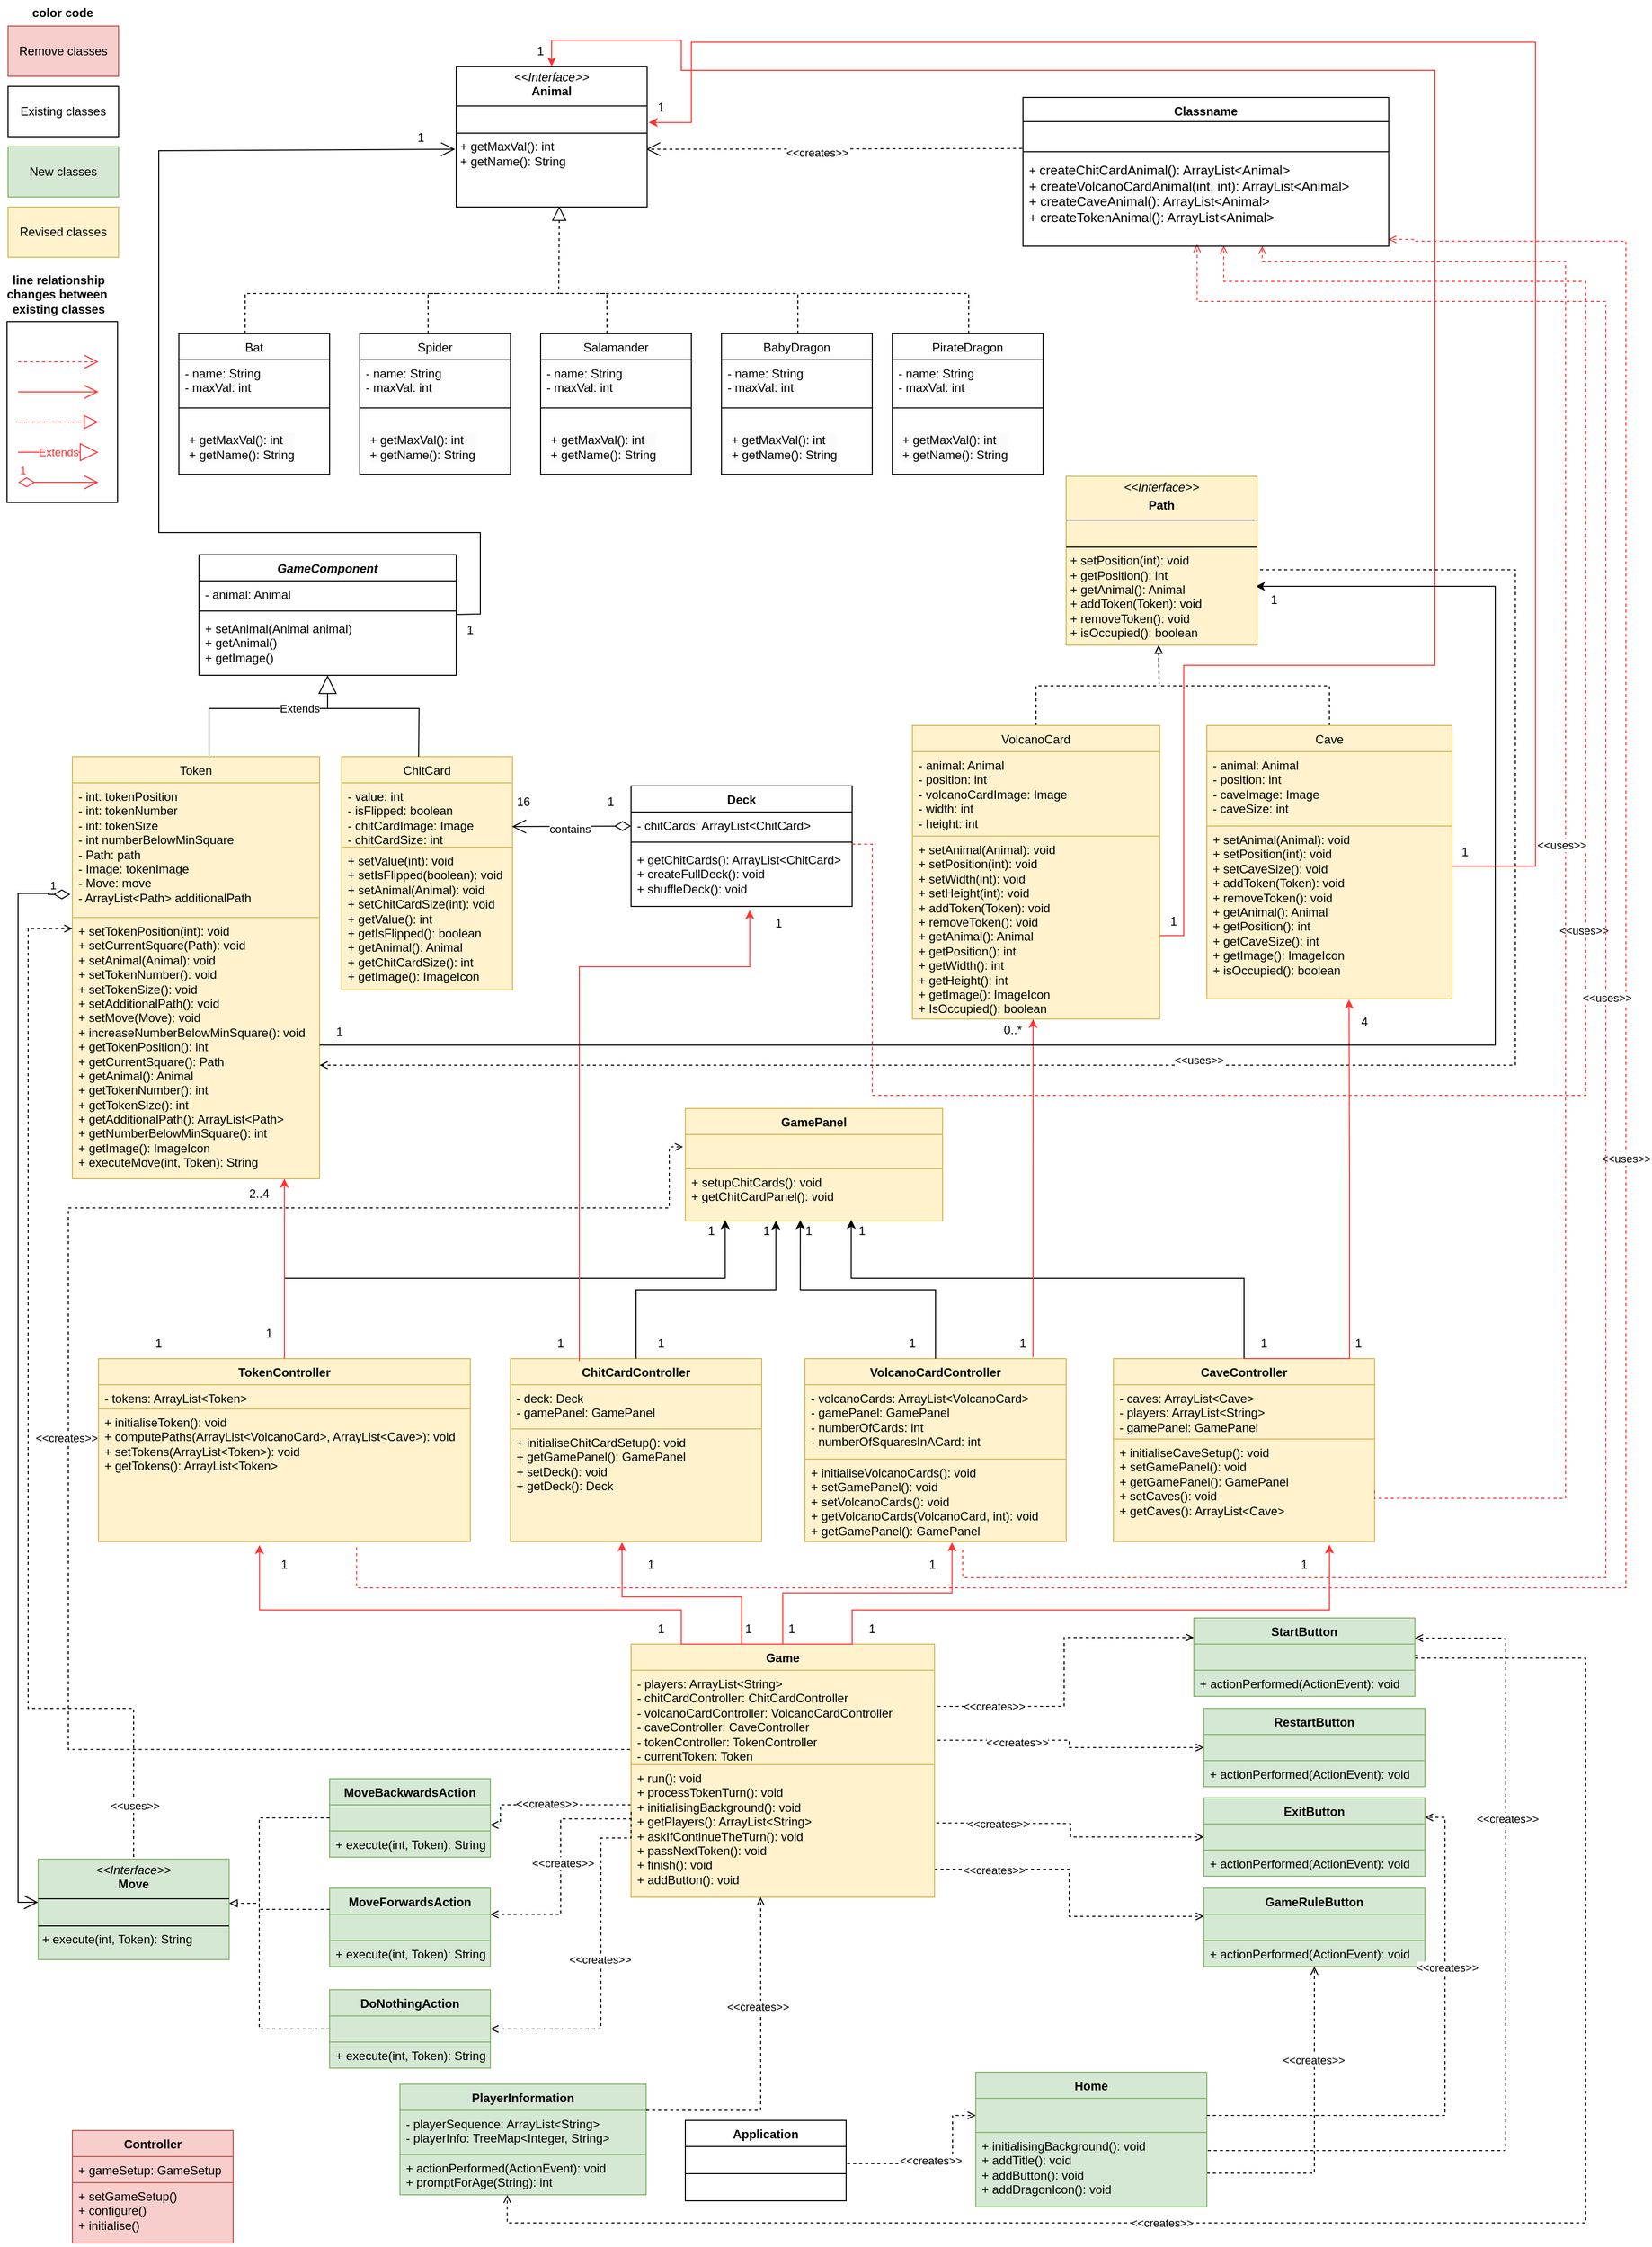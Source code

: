 <mxfile version="24.4.2" type="google">
  <diagram id="Tn4xBR2LgAawVbLnZKPs" name="Page-2">
    <mxGraphModel grid="1" page="1" gridSize="10" guides="1" tooltips="1" connect="1" arrows="1" fold="1" pageScale="1" pageWidth="1654" pageHeight="2336" math="0" shadow="0">
      <root>
        <mxCell id="0" />
        <mxCell id="1" parent="0" />
        <mxCell id="pcp5GQLYtGhU9Is82J_Z-18" style="edgeStyle=orthogonalEdgeStyle;rounded=0;orthogonalLoop=1;jettySize=auto;html=1;dashed=1;endArrow=open;endFill=0;exitX=1.01;exitY=0.742;exitDx=0;exitDy=0;exitPerimeter=0;" edge="1" parent="1" source="S0c0oYzsWsoxoMVVKnZR-6" target="cNZdW6esm4BBX129etsO-12">
          <mxGeometry relative="1" as="geometry" />
        </mxCell>
        <mxCell id="cek7nsQ2RfXW3LOatkp3-78" value="&amp;lt;&amp;lt;creates&amp;gt;&amp;gt;" style="edgeLabel;html=1;align=center;verticalAlign=middle;resizable=0;points=[];" connectable="0" vertex="1" parent="pcp5GQLYtGhU9Is82J_Z-18">
          <mxGeometry x="-0.423" y="-2" relative="1" as="geometry">
            <mxPoint as="offset" />
          </mxGeometry>
        </mxCell>
        <mxCell id="pcp5GQLYtGhU9Is82J_Z-19" style="edgeStyle=orthogonalEdgeStyle;rounded=0;orthogonalLoop=1;jettySize=auto;html=1;entryX=0;entryY=0.5;entryDx=0;entryDy=0;dashed=1;endArrow=open;endFill=0;exitX=1.006;exitY=0.925;exitDx=0;exitDy=0;exitPerimeter=0;" edge="1" parent="1" target="cNZdW6esm4BBX129etsO-13">
          <mxGeometry relative="1" as="geometry">
            <mxPoint x="933.812" y="1814.05" as="sourcePoint" />
          </mxGeometry>
        </mxCell>
        <mxCell id="cek7nsQ2RfXW3LOatkp3-79" value="&amp;lt;&amp;lt;creates&amp;gt;&amp;gt;" style="edgeLabel;html=1;align=center;verticalAlign=middle;resizable=0;points=[];" connectable="0" vertex="1" parent="pcp5GQLYtGhU9Is82J_Z-19">
          <mxGeometry x="-0.566" relative="1" as="geometry">
            <mxPoint as="offset" />
          </mxGeometry>
        </mxCell>
        <mxCell id="pcp5GQLYtGhU9Is82J_Z-20" style="edgeStyle=orthogonalEdgeStyle;rounded=0;orthogonalLoop=1;jettySize=auto;html=1;dashed=1;endArrow=open;endFill=0;" edge="1" parent="1" source="3YPCHv7cXx526DVpAFdT-9" target="cNZdW6esm4BBX129etsO-20">
          <mxGeometry relative="1" as="geometry">
            <mxPoint x="932.0" y="1901" as="sourcePoint" />
            <Array as="points">
              <mxPoint x="1066" y="1860" />
              <mxPoint x="1066" y="1907" />
            </Array>
          </mxGeometry>
        </mxCell>
        <mxCell id="cek7nsQ2RfXW3LOatkp3-80" value="&amp;lt;&amp;lt;creates&amp;gt;&amp;gt;" style="edgeLabel;html=1;align=center;verticalAlign=middle;resizable=0;points=[];" connectable="0" vertex="1" parent="pcp5GQLYtGhU9Is82J_Z-20">
          <mxGeometry x="-0.625" y="-1" relative="1" as="geometry">
            <mxPoint as="offset" />
          </mxGeometry>
        </mxCell>
        <mxCell id="cek7nsQ2RfXW3LOatkp3-45" style="edgeStyle=orthogonalEdgeStyle;rounded=0;orthogonalLoop=1;jettySize=auto;html=1;entryX=0.999;entryY=0.77;entryDx=0;entryDy=0;dashed=1;endArrow=open;endFill=0;entryPerimeter=0;" edge="1" parent="1" source="S0c0oYzsWsoxoMVVKnZR-5" target="cNZdW6esm4BBX129etsO-24">
          <mxGeometry relative="1" as="geometry">
            <Array as="points">
              <mxPoint x="500" y="1796" />
              <mxPoint x="500" y="1816" />
            </Array>
          </mxGeometry>
        </mxCell>
        <mxCell id="cek7nsQ2RfXW3LOatkp3-84" value="&amp;lt;&amp;lt;creates&amp;gt;&amp;gt;" style="edgeLabel;html=1;align=center;verticalAlign=middle;resizable=0;points=[];" connectable="0" vertex="1" parent="cek7nsQ2RfXW3LOatkp3-45">
          <mxGeometry x="0.053" y="-1" relative="1" as="geometry">
            <mxPoint as="offset" />
          </mxGeometry>
        </mxCell>
        <mxCell id="S0c0oYzsWsoxoMVVKnZR-5" value="Game" style="swimlane;fontStyle=1;align=center;verticalAlign=top;childLayout=stackLayout;horizontal=1;startSize=26;horizontalStack=0;resizeParent=1;resizeParentMax=0;resizeLast=0;collapsible=1;marginBottom=0;whiteSpace=wrap;html=1;fillColor=#fff2cc;strokeColor=#d6b656;" vertex="1" parent="1">
          <mxGeometry x="630" y="1636" width="302" height="252" as="geometry" />
        </mxCell>
        <mxCell id="S0c0oYzsWsoxoMVVKnZR-6" value="- players: ArrayList&amp;lt;String&amp;gt;&lt;div&gt;- chitCardController: ChitCardController&lt;/div&gt;&lt;div&gt;- volcanoCardController: VolcanoCardController&lt;/div&gt;&lt;div&gt;- caveController: CaveController&lt;/div&gt;&lt;div&gt;- tokenController: TokenController&lt;/div&gt;&lt;div&gt;- currentToken: Token&lt;/div&gt;" style="text;strokeColor=#d6b656;fillColor=#fff2cc;align=left;verticalAlign=top;spacingLeft=4;spacingRight=4;overflow=hidden;rotatable=0;points=[[0,0.5],[1,0.5]];portConstraint=eastwest;whiteSpace=wrap;html=1;" vertex="1" parent="S0c0oYzsWsoxoMVVKnZR-5">
          <mxGeometry y="26" width="302" height="94" as="geometry" />
        </mxCell>
        <mxCell id="3YPCHv7cXx526DVpAFdT-9" value="+ run(): void&lt;div&gt;+ processTokenTurn(): void&lt;/div&gt;&lt;div&gt;+ initialisingBackground(): void&lt;/div&gt;&lt;div&gt;+ getPlayers(): ArrayList&amp;lt;String&amp;gt;&lt;/div&gt;&lt;div&gt;+ askIfContinueTheTurn(): void&lt;/div&gt;&lt;div&gt;+ passNextToken(): void&lt;/div&gt;&lt;div&gt;+ finish(): void&lt;/div&gt;&lt;div&gt;+ addButton(): void&lt;/div&gt;&lt;div&gt;&lt;br&gt;&lt;div&gt;&lt;br&gt;&lt;/div&gt;&lt;/div&gt;" style="text;strokeColor=#d6b656;fillColor=#fff2cc;align=left;verticalAlign=top;spacingLeft=4;spacingRight=4;overflow=hidden;rotatable=0;points=[[0,0.5],[1,0.5]];portConstraint=eastwest;whiteSpace=wrap;html=1;" vertex="1" parent="S0c0oYzsWsoxoMVVKnZR-5">
          <mxGeometry y="120" width="302" height="132" as="geometry" />
        </mxCell>
        <mxCell id="S0c0oYzsWsoxoMVVKnZR-13" value="&lt;span style=&quot;font-weight: 400;&quot;&gt;Bat&lt;/span&gt;" style="swimlane;fontStyle=1;align=center;verticalAlign=top;childLayout=stackLayout;horizontal=1;startSize=26;horizontalStack=0;resizeParent=1;resizeParentMax=0;resizeLast=0;collapsible=1;marginBottom=0;whiteSpace=wrap;html=1;" vertex="1" parent="1">
          <mxGeometry x="180" y="332" width="150" height="140" as="geometry" />
        </mxCell>
        <mxCell id="S0c0oYzsWsoxoMVVKnZR-14" value="- name: String&lt;div&gt;- maxVal: int&lt;/div&gt;" style="text;strokeColor=none;fillColor=none;align=left;verticalAlign=top;spacingLeft=4;spacingRight=4;overflow=hidden;rotatable=0;points=[[0,0.5],[1,0.5]];portConstraint=eastwest;whiteSpace=wrap;html=1;" vertex="1" parent="S0c0oYzsWsoxoMVVKnZR-13">
          <mxGeometry y="26" width="150" height="44" as="geometry" />
        </mxCell>
        <mxCell id="S0c0oYzsWsoxoMVVKnZR-15" value="" style="line;strokeWidth=1;fillColor=none;align=left;verticalAlign=middle;spacingTop=-1;spacingLeft=3;spacingRight=3;rotatable=0;labelPosition=right;points=[];portConstraint=eastwest;strokeColor=inherit;" vertex="1" parent="S0c0oYzsWsoxoMVVKnZR-13">
          <mxGeometry y="70" width="150" height="8" as="geometry" />
        </mxCell>
        <mxCell id="S0c0oYzsWsoxoMVVKnZR-16" value="&#xa;&lt;p style=&quot;forced-color-adjust: none; color: rgb(0, 0, 0); font-family: Helvetica; font-size: 12px; font-style: normal; font-variant-ligatures: normal; font-variant-caps: normal; font-weight: 400; letter-spacing: normal; orphans: 2; text-align: left; text-indent: 0px; text-transform: none; widows: 2; word-spacing: 0px; -webkit-text-stroke-width: 0px; white-space: normal; background-color: rgb(251, 251, 251); text-decoration-thickness: initial; text-decoration-style: initial; text-decoration-color: initial; margin: 0px 0px 0px 4px;&quot;&gt;&lt;span style=&quot;forced-color-adjust: none; background-color: initial;&quot;&gt;+ getMaxVal(): int&lt;/span&gt;&lt;br style=&quot;forced-color-adjust: none;&quot;&gt;&lt;/p&gt;&lt;p style=&quot;forced-color-adjust: none; color: rgb(0, 0, 0); font-family: Helvetica; font-size: 12px; font-style: normal; font-variant-ligatures: normal; font-variant-caps: normal; font-weight: 400; letter-spacing: normal; orphans: 2; text-align: left; text-indent: 0px; text-transform: none; widows: 2; word-spacing: 0px; -webkit-text-stroke-width: 0px; white-space: normal; background-color: rgb(251, 251, 251); text-decoration-thickness: initial; text-decoration-style: initial; text-decoration-color: initial; margin: 0px 0px 0px 4px;&quot;&gt;+ getName(): String&lt;/p&gt;&#xa;&#xa;" style="text;strokeColor=none;fillColor=none;align=left;verticalAlign=top;spacingLeft=4;spacingRight=4;overflow=hidden;rotatable=0;points=[[0,0.5],[1,0.5]];portConstraint=eastwest;whiteSpace=wrap;html=1;" vertex="1" parent="S0c0oYzsWsoxoMVVKnZR-13">
          <mxGeometry y="78" width="150" height="62" as="geometry" />
        </mxCell>
        <mxCell id="cek7nsQ2RfXW3LOatkp3-12" style="edgeStyle=orthogonalEdgeStyle;rounded=0;orthogonalLoop=1;jettySize=auto;html=1;exitX=0.5;exitY=0;exitDx=0;exitDy=0;entryX=0.5;entryY=1;entryDx=0;entryDy=0;dashed=1;endArrow=block;endFill=0;" edge="1" parent="1" source="S0c0oYzsWsoxoMVVKnZR-46">
          <mxGeometry relative="1" as="geometry">
            <mxPoint x="1155" y="642" as="targetPoint" />
          </mxGeometry>
        </mxCell>
        <mxCell id="cek7nsQ2RfXW3LOatkp3-28" style="edgeStyle=orthogonalEdgeStyle;rounded=0;orthogonalLoop=1;jettySize=auto;html=1;strokeColor=#FF3333;entryX=1.008;entryY=0.399;entryDx=0;entryDy=0;entryPerimeter=0;" edge="1" parent="1" source="S0c0oYzsWsoxoMVVKnZR-46" target="cek7nsQ2RfXW3LOatkp3-119">
          <mxGeometry relative="1" as="geometry">
            <mxPoint x="570" y="50" as="targetPoint" />
            <Array as="points">
              <mxPoint x="1530" y="862" />
              <mxPoint x="1530" y="42" />
              <mxPoint x="690" y="42" />
              <mxPoint x="690" y="122" />
            </Array>
          </mxGeometry>
        </mxCell>
        <mxCell id="S0c0oYzsWsoxoMVVKnZR-46" value="&lt;span style=&quot;font-weight: 400;&quot;&gt;Cave&lt;/span&gt;" style="swimlane;fontStyle=1;align=center;verticalAlign=top;childLayout=stackLayout;horizontal=1;startSize=26;horizontalStack=0;resizeParent=1;resizeParentMax=0;resizeLast=0;collapsible=1;marginBottom=0;whiteSpace=wrap;html=1;fillColor=#fff2cc;strokeColor=#d6b656;" vertex="1" parent="1">
          <mxGeometry x="1203" y="722" width="244" height="272" as="geometry" />
        </mxCell>
        <mxCell id="S0c0oYzsWsoxoMVVKnZR-47" value="- animal: Animal&lt;div&gt;- position: int&lt;/div&gt;&lt;div&gt;- caveImage: Image&lt;/div&gt;&lt;div&gt;- caveSize: int&lt;br&gt;&lt;/div&gt;" style="text;strokeColor=#d6b656;fillColor=#fff2cc;align=left;verticalAlign=top;spacingLeft=4;spacingRight=4;overflow=hidden;rotatable=0;points=[[0,0.5],[1,0.5]];portConstraint=eastwest;whiteSpace=wrap;html=1;" vertex="1" parent="S0c0oYzsWsoxoMVVKnZR-46">
          <mxGeometry y="26" width="244" height="74" as="geometry" />
        </mxCell>
        <mxCell id="S0c0oYzsWsoxoMVVKnZR-49" value="&lt;div&gt;+ setAnimal(Animal): void&lt;/div&gt;&lt;div&gt;+ setPosition(int): void&lt;/div&gt;&lt;div&gt;+ setCaveSize(): void&lt;/div&gt;&lt;div&gt;+ addToken(Token): void&lt;/div&gt;&lt;div&gt;+ removeToken(): void&lt;/div&gt;+ getAnimal(): Animal&lt;div&gt;+ getPosition(): int&lt;/div&gt;&lt;div&gt;+ getCaveSize(): int&lt;/div&gt;&lt;div&gt;+ getImage(): ImageIcon&lt;/div&gt;&lt;div&gt;&lt;div&gt;+ isOccupied(): boolean&lt;br&gt;&lt;/div&gt;&lt;/div&gt;" style="text;strokeColor=#d6b656;fillColor=#fff2cc;align=left;verticalAlign=top;spacingLeft=4;spacingRight=4;overflow=hidden;rotatable=0;points=[[0,0.5],[1,0.5]];portConstraint=eastwest;whiteSpace=wrap;html=1;" vertex="1" parent="S0c0oYzsWsoxoMVVKnZR-46">
          <mxGeometry y="100" width="244" height="172" as="geometry" />
        </mxCell>
        <mxCell id="S0c0oYzsWsoxoMVVKnZR-74" value="&lt;span style=&quot;font-weight: 400;&quot;&gt;Token&lt;/span&gt;" style="swimlane;fontStyle=1;align=center;verticalAlign=top;childLayout=stackLayout;horizontal=1;startSize=26;horizontalStack=0;resizeParent=1;resizeParentMax=0;resizeLast=0;collapsible=1;marginBottom=0;whiteSpace=wrap;html=1;fillColor=#fff2cc;strokeColor=#d6b656;" vertex="1" parent="1">
          <mxGeometry x="74" y="753" width="246" height="420" as="geometry" />
        </mxCell>
        <mxCell id="S0c0oYzsWsoxoMVVKnZR-75" value="- int: tokenPosition&lt;div&gt;- int: tokenNumber&lt;/div&gt;&lt;div&gt;- int: tokenSize&lt;/div&gt;&lt;div&gt;- int numberBelowMinSquare&lt;br&gt;&lt;div&gt;- Path: path&lt;/div&gt;&lt;div&gt;- Image: tokenImage&lt;/div&gt;&lt;div&gt;- Move: move&lt;/div&gt;&lt;div&gt;- ArrayList&amp;lt;Path&amp;gt; additionalPath&lt;/div&gt;&lt;/div&gt;" style="text;strokeColor=#d6b656;fillColor=#fff2cc;align=left;verticalAlign=top;spacingLeft=4;spacingRight=4;overflow=hidden;rotatable=0;points=[[0,0.5],[1,0.5]];portConstraint=eastwest;whiteSpace=wrap;html=1;" vertex="1" parent="S0c0oYzsWsoxoMVVKnZR-74">
          <mxGeometry y="26" width="246" height="134" as="geometry" />
        </mxCell>
        <mxCell id="S0c0oYzsWsoxoMVVKnZR-77" value="+ setTokenPosition(int): void&lt;div&gt;+ setCurrentSquare(Path): void&lt;/div&gt;&lt;div&gt;+ setAnimal(Animal): void&lt;/div&gt;&lt;div&gt;+ setTokenNumber(): void&lt;/div&gt;&lt;div&gt;+ setTokenSize(): void&lt;/div&gt;&lt;div&gt;+ setAdditionalPath(): void&lt;/div&gt;&lt;div&gt;+ setMove(Move): void&lt;/div&gt;&lt;div&gt;+ increaseNumberBelowMinSquare(): void&lt;/div&gt;&lt;div&gt;+ getTokenPosition(): int&lt;/div&gt;&lt;div&gt;+ getCurrentSquare(): Path&lt;/div&gt;&lt;div&gt;+ getAnimal(): Animal&lt;/div&gt;&lt;div&gt;+ getTokenNumber(): int&lt;/div&gt;&lt;div&gt;+ getTokenSize(): int&lt;/div&gt;&lt;div&gt;+ getAdditionalPath(): ArrayList&amp;lt;Path&amp;gt;&lt;/div&gt;&lt;div&gt;+ getNumberBelowMinSquare(): int&lt;/div&gt;&lt;div&gt;+ getImage(): ImageIcon&lt;/div&gt;&lt;div&gt;+ executeMove(int, Token): String&lt;/div&gt;&lt;div&gt;&lt;br&gt;&lt;/div&gt;&lt;div&gt;&lt;br&gt;&lt;/div&gt;&lt;div&gt;&lt;br&gt;&lt;/div&gt;" style="text;strokeColor=#d6b656;fillColor=#fff2cc;align=left;verticalAlign=top;spacingLeft=4;spacingRight=4;overflow=hidden;rotatable=0;points=[[0,0.5],[1,0.5]];portConstraint=eastwest;whiteSpace=wrap;html=1;" vertex="1" parent="S0c0oYzsWsoxoMVVKnZR-74">
          <mxGeometry y="160" width="246" height="260" as="geometry" />
        </mxCell>
        <mxCell id="cek7nsQ2RfXW3LOatkp3-11" style="edgeStyle=orthogonalEdgeStyle;rounded=0;orthogonalLoop=1;jettySize=auto;html=1;exitX=0.5;exitY=0;exitDx=0;exitDy=0;dashed=1;endArrow=block;endFill=0;" edge="1" parent="1" source="S0c0oYzsWsoxoMVVKnZR-94">
          <mxGeometry relative="1" as="geometry">
            <mxPoint x="1154.957" y="642" as="targetPoint" />
          </mxGeometry>
        </mxCell>
        <mxCell id="cek7nsQ2RfXW3LOatkp3-25" style="edgeStyle=orthogonalEdgeStyle;rounded=0;orthogonalLoop=1;jettySize=auto;html=1;strokeColor=#FF3333;entryX=0.5;entryY=0;entryDx=0;entryDy=0;" edge="1" parent="1" source="S0c0oYzsWsoxoMVVKnZR-97" target="cek7nsQ2RfXW3LOatkp3-119">
          <mxGeometry relative="1" as="geometry">
            <mxPoint x="490" y="40" as="targetPoint" />
            <Array as="points">
              <mxPoint x="1180" y="931" />
              <mxPoint x="1180" y="662" />
              <mxPoint x="1430" y="662" />
              <mxPoint x="1430" y="70" />
              <mxPoint x="680" y="70" />
              <mxPoint x="680" y="40" />
              <mxPoint x="551" y="40" />
            </Array>
          </mxGeometry>
        </mxCell>
        <mxCell id="S0c0oYzsWsoxoMVVKnZR-94" value="&lt;span style=&quot;font-weight: 400;&quot;&gt;VolcanoCard&lt;/span&gt;" style="swimlane;fontStyle=1;align=center;verticalAlign=top;childLayout=stackLayout;horizontal=1;startSize=26;horizontalStack=0;resizeParent=1;resizeParentMax=0;resizeLast=0;collapsible=1;marginBottom=0;whiteSpace=wrap;html=1;fillColor=#fff2cc;strokeColor=#d6b656;" vertex="1" parent="1">
          <mxGeometry x="910" y="722" width="246" height="292" as="geometry" />
        </mxCell>
        <mxCell id="S0c0oYzsWsoxoMVVKnZR-95" value="&lt;div&gt;- animal: Animal&lt;/div&gt;&lt;div&gt;- position: int&lt;/div&gt;&lt;div&gt;- volcanoCardImage: Image&lt;/div&gt;&lt;div&gt;- width: int&lt;/div&gt;&lt;div&gt;- height: int&lt;/div&gt;" style="text;strokeColor=#d6b656;fillColor=#fff2cc;align=left;verticalAlign=top;spacingLeft=4;spacingRight=4;overflow=hidden;rotatable=0;points=[[0,0.5],[1,0.5]];portConstraint=eastwest;whiteSpace=wrap;html=1;" vertex="1" parent="S0c0oYzsWsoxoMVVKnZR-94">
          <mxGeometry y="26" width="246" height="84" as="geometry" />
        </mxCell>
        <mxCell id="S0c0oYzsWsoxoMVVKnZR-97" value="&lt;div&gt;+ setAnimal(Animal): void&lt;/div&gt;&lt;div&gt;+ setPosition(int): void&lt;br&gt;+ setWidth(int): void&lt;/div&gt;&lt;div&gt;+ setHeight(int): void&lt;/div&gt;&lt;div&gt;+ addToken(Token): void&lt;/div&gt;&lt;div&gt;+ removeToken(): void&lt;/div&gt;+ getAnimal(): Animal&lt;div&gt;+ getPosition(): int&lt;/div&gt;&lt;div&gt;+ getWidth(): int&lt;/div&gt;&lt;div&gt;+ getHeight(): int&lt;/div&gt;&lt;div&gt;+ getImage(): ImageIcon&lt;/div&gt;&lt;div&gt;&lt;div&gt;&lt;div&gt;+ IsOccupied(): boolean&lt;/div&gt;&lt;/div&gt;&lt;/div&gt;&lt;div&gt;&lt;br&gt;&lt;/div&gt;" style="text;strokeColor=#d6b656;fillColor=#fff2cc;align=left;verticalAlign=top;spacingLeft=4;spacingRight=4;overflow=hidden;rotatable=0;points=[[0,0.5],[1,0.5]];portConstraint=eastwest;whiteSpace=wrap;html=1;" vertex="1" parent="S0c0oYzsWsoxoMVVKnZR-94">
          <mxGeometry y="110" width="246" height="182" as="geometry" />
        </mxCell>
        <mxCell id="Jl8eB7EL_saiuai-IM5H-50" value="&lt;i&gt;GameComponent&lt;/i&gt;" style="swimlane;fontStyle=1;align=center;verticalAlign=top;childLayout=stackLayout;horizontal=1;startSize=26;horizontalStack=0;resizeParent=1;resizeParentMax=0;resizeLast=0;collapsible=1;marginBottom=0;whiteSpace=wrap;html=1;" vertex="1" parent="1">
          <mxGeometry x="200" y="552" width="256" height="120" as="geometry" />
        </mxCell>
        <mxCell id="Jl8eB7EL_saiuai-IM5H-51" value="- animal: Animal" style="text;strokeColor=none;fillColor=none;align=left;verticalAlign=top;spacingLeft=4;spacingRight=4;overflow=hidden;rotatable=0;points=[[0,0.5],[1,0.5]];portConstraint=eastwest;whiteSpace=wrap;html=1;" vertex="1" parent="Jl8eB7EL_saiuai-IM5H-50">
          <mxGeometry y="26" width="256" height="26" as="geometry" />
        </mxCell>
        <mxCell id="Jl8eB7EL_saiuai-IM5H-52" value="" style="line;strokeWidth=1;fillColor=none;align=left;verticalAlign=middle;spacingTop=-1;spacingLeft=3;spacingRight=3;rotatable=0;labelPosition=right;points=[];portConstraint=eastwest;strokeColor=inherit;" vertex="1" parent="Jl8eB7EL_saiuai-IM5H-50">
          <mxGeometry y="52" width="256" height="8" as="geometry" />
        </mxCell>
        <mxCell id="Jl8eB7EL_saiuai-IM5H-53" value="+ setAnimal(Animal animal)&lt;div&gt;+ getAnimal()&lt;/div&gt;&lt;div&gt;+ getImage()&lt;/div&gt;" style="text;strokeColor=none;fillColor=none;align=left;verticalAlign=top;spacingLeft=4;spacingRight=4;overflow=hidden;rotatable=0;points=[[0,0.5],[1,0.5]];portConstraint=eastwest;whiteSpace=wrap;html=1;" vertex="1" parent="Jl8eB7EL_saiuai-IM5H-50">
          <mxGeometry y="60" width="256" height="60" as="geometry" />
        </mxCell>
        <mxCell id="Jl8eB7EL_saiuai-IM5H-56" value="" style="endArrow=block;endSize=16;endFill=0;html=1;rounded=0;" edge="1" parent="1" target="Jl8eB7EL_saiuai-IM5H-53">
          <mxGeometry width="160" relative="1" as="geometry">
            <mxPoint x="210" y="752" as="sourcePoint" />
            <mxPoint x="340" y="675" as="targetPoint" />
            <Array as="points">
              <mxPoint x="210" y="705" />
              <mxPoint x="328" y="705" />
            </Array>
          </mxGeometry>
        </mxCell>
        <mxCell id="LoxRRY5J0-bgbwbOWokh-1" value="" style="endArrow=block;dashed=1;endFill=0;endSize=12;html=1;rounded=0;entryX=0.54;entryY=0.994;entryDx=0;entryDy=0;exitX=0.5;exitY=0;exitDx=0;exitDy=0;entryPerimeter=0;" edge="1" parent="1" target="cek7nsQ2RfXW3LOatkp3-119">
          <mxGeometry width="160" relative="1" as="geometry">
            <mxPoint x="428" y="332" as="sourcePoint" />
            <mxPoint x="557.03" y="196.224" as="targetPoint" />
            <Array as="points">
              <mxPoint x="428" y="292" />
              <mxPoint x="558" y="292" />
            </Array>
          </mxGeometry>
        </mxCell>
        <mxCell id="3YPCHv7cXx526DVpAFdT-34" value="GamePanel" style="swimlane;fontStyle=1;align=center;verticalAlign=top;childLayout=stackLayout;horizontal=1;startSize=26;horizontalStack=0;resizeParent=1;resizeParentMax=0;resizeLast=0;collapsible=1;marginBottom=0;whiteSpace=wrap;html=1;fillColor=#fff2cc;strokeColor=#d6b656;" vertex="1" parent="1">
          <mxGeometry x="684" y="1103" width="256" height="112" as="geometry" />
        </mxCell>
        <mxCell id="3YPCHv7cXx526DVpAFdT-37" value="&lt;div&gt;&lt;div&gt;&lt;br&gt;&lt;/div&gt;&lt;/div&gt;" style="text;strokeColor=#d6b656;fillColor=#fff2cc;align=left;verticalAlign=top;spacingLeft=4;spacingRight=4;overflow=hidden;rotatable=0;points=[[0,0.5],[1,0.5]];portConstraint=eastwest;whiteSpace=wrap;html=1;" vertex="1" parent="3YPCHv7cXx526DVpAFdT-34">
          <mxGeometry y="26" width="256" height="34" as="geometry" />
        </mxCell>
        <mxCell id="cek7nsQ2RfXW3LOatkp3-113" value="+ setupChitCards(): void&lt;div&gt;+ getChitCardPanel(): void&lt;/div&gt;&lt;div&gt;&lt;div&gt;&lt;br&gt;&lt;/div&gt;&lt;/div&gt;" style="text;strokeColor=#d6b656;fillColor=#fff2cc;align=left;verticalAlign=top;spacingLeft=4;spacingRight=4;overflow=hidden;rotatable=0;points=[[0,0.5],[1,0.5]];portConstraint=eastwest;whiteSpace=wrap;html=1;" vertex="1" parent="3YPCHv7cXx526DVpAFdT-34">
          <mxGeometry y="60" width="256" height="52" as="geometry" />
        </mxCell>
        <mxCell id="5OmGw5FpqwG_tmo2LBkQ-1" value="" style="endArrow=none;dashed=1;html=1;rounded=0;" edge="1" parent="1">
          <mxGeometry width="50" height="50" relative="1" as="geometry">
            <mxPoint x="246" y="332" as="sourcePoint" />
            <mxPoint x="436" y="292" as="targetPoint" />
            <Array as="points">
              <mxPoint x="246" y="292" />
            </Array>
          </mxGeometry>
        </mxCell>
        <mxCell id="5OmGw5FpqwG_tmo2LBkQ-2" value="" style="endArrow=none;dashed=1;html=1;rounded=0;" edge="1" parent="1">
          <mxGeometry width="50" height="50" relative="1" as="geometry">
            <mxPoint x="606" y="332" as="sourcePoint" />
            <mxPoint x="556" y="292" as="targetPoint" />
            <Array as="points">
              <mxPoint x="606" y="292" />
            </Array>
          </mxGeometry>
        </mxCell>
        <mxCell id="5OmGw5FpqwG_tmo2LBkQ-3" value="" style="endArrow=none;dashed=1;html=1;rounded=0;" edge="1" parent="1">
          <mxGeometry width="50" height="50" relative="1" as="geometry">
            <mxPoint x="796" y="332" as="sourcePoint" />
            <mxPoint x="596" y="292" as="targetPoint" />
            <Array as="points">
              <mxPoint x="796" y="292" />
            </Array>
          </mxGeometry>
        </mxCell>
        <mxCell id="AQlqDu5M_TYfKXcTvR9i-2" value="" style="endArrow=none;dashed=1;html=1;rounded=0;" edge="1" parent="1">
          <mxGeometry width="50" height="50" relative="1" as="geometry">
            <mxPoint x="966" y="332" as="sourcePoint" />
            <mxPoint x="796" y="292" as="targetPoint" />
            <Array as="points">
              <mxPoint x="966" y="292" />
            </Array>
          </mxGeometry>
        </mxCell>
        <mxCell id="cek7nsQ2RfXW3LOatkp3-89" style="edgeStyle=orthogonalEdgeStyle;rounded=0;orthogonalLoop=1;jettySize=auto;html=1;dashed=1;endArrow=open;endFill=0;" edge="1" parent="1" target="S0c0oYzsWsoxoMVVKnZR-77">
          <mxGeometry relative="1" as="geometry">
            <mxPoint x="1250" y="567" as="sourcePoint" />
            <Array as="points">
              <mxPoint x="1510" y="567" />
              <mxPoint x="1510" y="1060" />
            </Array>
          </mxGeometry>
        </mxCell>
        <mxCell id="cek7nsQ2RfXW3LOatkp3-90" value="&amp;lt;&amp;lt;uses&amp;gt;&amp;gt;" style="edgeLabel;html=1;align=center;verticalAlign=middle;resizable=0;points=[];" connectable="0" vertex="1" parent="cek7nsQ2RfXW3LOatkp3-89">
          <mxGeometry x="0.1" y="-5" relative="1" as="geometry">
            <mxPoint as="offset" />
          </mxGeometry>
        </mxCell>
        <mxCell id="AQlqDu5M_TYfKXcTvR9i-6" value="&lt;span style=&quot;font-weight: normal;&quot;&gt;ChitCard&lt;/span&gt;" style="swimlane;fontStyle=1;align=center;verticalAlign=top;childLayout=stackLayout;horizontal=1;startSize=26;horizontalStack=0;resizeParent=1;resizeParentMax=0;resizeLast=0;collapsible=1;marginBottom=0;whiteSpace=wrap;html=1;fillColor=#fff2cc;strokeColor=#d6b656;" vertex="1" parent="1">
          <mxGeometry x="342" y="753" width="170" height="232" as="geometry" />
        </mxCell>
        <mxCell id="AQlqDu5M_TYfKXcTvR9i-7" value="- value: int&lt;div&gt;- isFlipped: boolean&lt;/div&gt;&lt;div&gt;- chitCardImage: Image&lt;/div&gt;&lt;div&gt;- chitCardSize: int&lt;/div&gt;" style="text;strokeColor=#d6b656;fillColor=#fff2cc;align=left;verticalAlign=top;spacingLeft=4;spacingRight=4;overflow=hidden;rotatable=0;points=[[0,0.5],[1,0.5]];portConstraint=eastwest;whiteSpace=wrap;html=1;" vertex="1" parent="AQlqDu5M_TYfKXcTvR9i-6">
          <mxGeometry y="26" width="170" height="64" as="geometry" />
        </mxCell>
        <mxCell id="AQlqDu5M_TYfKXcTvR9i-9" value="+ setValue(int): void&lt;div&gt;+ setIsFlipped(boolean): void&lt;/div&gt;&lt;div&gt;+ setAnimal(Animal): void&lt;br&gt;&lt;/div&gt;&lt;div&gt;+ setChitCardSize(int): void&lt;/div&gt;&lt;div&gt;+ getValue(): int&lt;/div&gt;&lt;div&gt;+ getIsFlipped(): boolean&lt;/div&gt;&lt;div&gt;+ getAnimal(): Animal&lt;br&gt;&lt;/div&gt;&lt;div&gt;+ getChitCardSize(): int&lt;/div&gt;&lt;div&gt;+ getImage(): ImageIcon&lt;/div&gt;" style="text;strokeColor=#d6b656;fillColor=#fff2cc;align=left;verticalAlign=top;spacingLeft=4;spacingRight=4;overflow=hidden;rotatable=0;points=[[0,0.5],[1,0.5]];portConstraint=eastwest;whiteSpace=wrap;html=1;" vertex="1" parent="AQlqDu5M_TYfKXcTvR9i-6">
          <mxGeometry y="90" width="170" height="142" as="geometry" />
        </mxCell>
        <mxCell id="AQlqDu5M_TYfKXcTvR9i-10" value="" style="endArrow=none;html=1;rounded=0;" edge="1" parent="1">
          <mxGeometry width="50" height="50" relative="1" as="geometry">
            <mxPoint x="418.568" y="753" as="sourcePoint" />
            <mxPoint x="325.96" y="705" as="targetPoint" />
            <Array as="points">
              <mxPoint x="419" y="705" />
            </Array>
          </mxGeometry>
        </mxCell>
        <mxCell id="cek7nsQ2RfXW3LOatkp3-111" value="Extends" style="edgeLabel;html=1;align=center;verticalAlign=middle;resizable=0;points=[];" connectable="0" vertex="1" parent="AQlqDu5M_TYfKXcTvR9i-10">
          <mxGeometry x="0.417" relative="1" as="geometry">
            <mxPoint x="-67" as="offset" />
          </mxGeometry>
        </mxCell>
        <mxCell id="AQlqDu5M_TYfKXcTvR9i-21" value="Deck" style="swimlane;fontStyle=1;align=center;verticalAlign=top;childLayout=stackLayout;horizontal=1;startSize=26;horizontalStack=0;resizeParent=1;resizeParentMax=0;resizeLast=0;collapsible=1;marginBottom=0;whiteSpace=wrap;html=1;" vertex="1" parent="1">
          <mxGeometry x="630" y="782" width="220" height="120" as="geometry" />
        </mxCell>
        <mxCell id="AQlqDu5M_TYfKXcTvR9i-22" value="- chitCards: ArrayList&amp;lt;ChitCard&amp;gt;&amp;nbsp;" style="text;strokeColor=none;fillColor=none;align=left;verticalAlign=top;spacingLeft=4;spacingRight=4;overflow=hidden;rotatable=0;points=[[0,0.5],[1,0.5]];portConstraint=eastwest;whiteSpace=wrap;html=1;" vertex="1" parent="AQlqDu5M_TYfKXcTvR9i-21">
          <mxGeometry y="26" width="220" height="26" as="geometry" />
        </mxCell>
        <mxCell id="AQlqDu5M_TYfKXcTvR9i-23" value="" style="line;strokeWidth=1;fillColor=none;align=left;verticalAlign=middle;spacingTop=-1;spacingLeft=3;spacingRight=3;rotatable=0;labelPosition=right;points=[];portConstraint=eastwest;strokeColor=inherit;" vertex="1" parent="AQlqDu5M_TYfKXcTvR9i-21">
          <mxGeometry y="52" width="220" height="8" as="geometry" />
        </mxCell>
        <mxCell id="AQlqDu5M_TYfKXcTvR9i-24" value="+ getChitCards(): ArrayList&amp;lt;ChitCard&amp;gt;&lt;div&gt;+ createFullDeck(): void&lt;/div&gt;&lt;div&gt;+ shuffleDeck(): void&lt;/div&gt;" style="text;strokeColor=none;fillColor=none;align=left;verticalAlign=top;spacingLeft=4;spacingRight=4;overflow=hidden;rotatable=0;points=[[0,0.5],[1,0.5]];portConstraint=eastwest;whiteSpace=wrap;html=1;" vertex="1" parent="AQlqDu5M_TYfKXcTvR9i-21">
          <mxGeometry y="60" width="220" height="60" as="geometry" />
        </mxCell>
        <mxCell id="AQlqDu5M_TYfKXcTvR9i-25" value="CaveController" style="swimlane;fontStyle=1;align=center;verticalAlign=top;childLayout=stackLayout;horizontal=1;startSize=26;horizontalStack=0;resizeParent=1;resizeParentMax=0;resizeLast=0;collapsible=1;marginBottom=0;whiteSpace=wrap;html=1;fillColor=#fff2cc;strokeColor=#d6b656;" vertex="1" parent="1">
          <mxGeometry x="1110" y="1352" width="260" height="182" as="geometry" />
        </mxCell>
        <mxCell id="AQlqDu5M_TYfKXcTvR9i-26" value="- caves: ArrayList&amp;lt;Cave&amp;gt;&lt;div&gt;- players: ArrayList&amp;lt;String&amp;gt;&lt;br&gt;&lt;div&gt;- gamePanel: GamePanel&lt;/div&gt;&lt;/div&gt;&lt;div&gt;&lt;br&gt;&lt;/div&gt;" style="text;strokeColor=#d6b656;fillColor=#fff2cc;align=left;verticalAlign=top;spacingLeft=4;spacingRight=4;overflow=hidden;rotatable=0;points=[[0,0.5],[1,0.5]];portConstraint=eastwest;whiteSpace=wrap;html=1;" vertex="1" parent="AQlqDu5M_TYfKXcTvR9i-25">
          <mxGeometry y="26" width="260" height="54" as="geometry" />
        </mxCell>
        <mxCell id="AQlqDu5M_TYfKXcTvR9i-28" value="&lt;div&gt;+ initialiseCaveSetup(): void&lt;/div&gt;&lt;div&gt;+ setGamePanel(): void&lt;br&gt;&lt;/div&gt;&lt;div&gt;+ getGamePanel(): GamePanel&lt;/div&gt;&lt;div&gt;+ setCaves(): void&lt;/div&gt;&lt;div&gt;+ getCaves(): ArrayList&amp;lt;Cave&amp;gt;&lt;/div&gt;&lt;div&gt;&lt;br&gt;&lt;/div&gt;" style="text;strokeColor=#d6b656;fillColor=#fff2cc;align=left;verticalAlign=top;spacingLeft=4;spacingRight=4;overflow=hidden;rotatable=0;points=[[0,0.5],[1,0.5]];portConstraint=eastwest;whiteSpace=wrap;html=1;" vertex="1" parent="AQlqDu5M_TYfKXcTvR9i-25">
          <mxGeometry y="80" width="260" height="102" as="geometry" />
        </mxCell>
        <mxCell id="AQlqDu5M_TYfKXcTvR9i-29" value="VolcanoCardController" style="swimlane;fontStyle=1;align=center;verticalAlign=top;childLayout=stackLayout;horizontal=1;startSize=26;horizontalStack=0;resizeParent=1;resizeParentMax=0;resizeLast=0;collapsible=1;marginBottom=0;whiteSpace=wrap;html=1;fillColor=#fff2cc;strokeColor=#d6b656;" vertex="1" parent="1">
          <mxGeometry x="803" y="1352" width="260" height="182" as="geometry" />
        </mxCell>
        <mxCell id="AQlqDu5M_TYfKXcTvR9i-30" value="- volcanoCards: ArrayList&amp;lt;VolcanoCard&amp;gt;&lt;div&gt;- gamePanel: GamePanel&lt;/div&gt;&lt;div&gt;- numberOfCards: int&lt;/div&gt;&lt;div&gt;- numberOfSquaresInACard: int&lt;/div&gt;" style="text;strokeColor=#d6b656;fillColor=#fff2cc;align=left;verticalAlign=top;spacingLeft=4;spacingRight=4;overflow=hidden;rotatable=0;points=[[0,0.5],[1,0.5]];portConstraint=eastwest;whiteSpace=wrap;html=1;" vertex="1" parent="AQlqDu5M_TYfKXcTvR9i-29">
          <mxGeometry y="26" width="260" height="74" as="geometry" />
        </mxCell>
        <mxCell id="AQlqDu5M_TYfKXcTvR9i-32" value="&lt;div&gt;+ initialiseVolcanoCards(): void&lt;br&gt;&lt;/div&gt;+ setGamePanel(): void&lt;div&gt;+ setVolcanoCards(): void&lt;br&gt;&lt;div&gt;+ getVolcanoCards(VolcanoCard, int): void&lt;/div&gt;&lt;/div&gt;&lt;div&gt;+ getGamePanel(): GamePanel&lt;/div&gt;" style="text;strokeColor=#d6b656;fillColor=#fff2cc;align=left;verticalAlign=top;spacingLeft=4;spacingRight=4;overflow=hidden;rotatable=0;points=[[0,0.5],[1,0.5]];portConstraint=eastwest;whiteSpace=wrap;html=1;" vertex="1" parent="AQlqDu5M_TYfKXcTvR9i-29">
          <mxGeometry y="100" width="260" height="82" as="geometry" />
        </mxCell>
        <mxCell id="AQlqDu5M_TYfKXcTvR9i-33" value="ChitCardController" style="swimlane;fontStyle=1;align=center;verticalAlign=top;childLayout=stackLayout;horizontal=1;startSize=26;horizontalStack=0;resizeParent=1;resizeParentMax=0;resizeLast=0;collapsible=1;marginBottom=0;whiteSpace=wrap;html=1;fillColor=#fff2cc;strokeColor=#d6b656;" vertex="1" parent="1">
          <mxGeometry x="510" y="1352" width="250" height="182" as="geometry" />
        </mxCell>
        <mxCell id="AQlqDu5M_TYfKXcTvR9i-34" value="- deck: Deck&lt;div&gt;- gamePanel: GamePanel&lt;/div&gt;" style="text;strokeColor=#d6b656;fillColor=#fff2cc;align=left;verticalAlign=top;spacingLeft=4;spacingRight=4;overflow=hidden;rotatable=0;points=[[0,0.5],[1,0.5]];portConstraint=eastwest;whiteSpace=wrap;html=1;" vertex="1" parent="AQlqDu5M_TYfKXcTvR9i-33">
          <mxGeometry y="26" width="250" height="44" as="geometry" />
        </mxCell>
        <mxCell id="AQlqDu5M_TYfKXcTvR9i-36" value="+ initialiseChitCardSetup(): void&lt;div&gt;+ getGamePanel(): GamePanel&lt;/div&gt;&lt;div&gt;+ setDeck(): void&lt;/div&gt;&lt;div&gt;+ getDeck(): Deck&lt;/div&gt;" style="text;strokeColor=#d6b656;fillColor=#fff2cc;align=left;verticalAlign=top;spacingLeft=4;spacingRight=4;overflow=hidden;rotatable=0;points=[[0,0.5],[1,0.5]];portConstraint=eastwest;whiteSpace=wrap;html=1;" vertex="1" parent="AQlqDu5M_TYfKXcTvR9i-33">
          <mxGeometry y="70" width="250" height="112" as="geometry" />
        </mxCell>
        <mxCell id="AQlqDu5M_TYfKXcTvR9i-38" value="" style="endArrow=open;html=1;endSize=12;startArrow=diamondThin;startSize=14;startFill=0;edgeStyle=orthogonalEdgeStyle;align=left;verticalAlign=bottom;rounded=0;entryX=0.997;entryY=0.68;entryDx=0;entryDy=0;entryPerimeter=0;" edge="1" parent="1" target="AQlqDu5M_TYfKXcTvR9i-7">
          <mxGeometry x="-1" y="3" relative="1" as="geometry">
            <mxPoint x="630" y="822" as="sourcePoint" />
            <mxPoint x="520" y="822" as="targetPoint" />
          </mxGeometry>
        </mxCell>
        <mxCell id="9r87qQDj3Cpcp6xwhoB7-42" value="contains" style="edgeLabel;html=1;align=center;verticalAlign=middle;resizable=0;points=[];" connectable="0" vertex="1" parent="AQlqDu5M_TYfKXcTvR9i-38">
          <mxGeometry x="0.038" y="2" relative="1" as="geometry">
            <mxPoint as="offset" />
          </mxGeometry>
        </mxCell>
        <mxCell id="AQlqDu5M_TYfKXcTvR9i-45" value="TokenController" style="swimlane;fontStyle=1;align=center;verticalAlign=top;childLayout=stackLayout;horizontal=1;startSize=26;horizontalStack=0;resizeParent=1;resizeParentMax=0;resizeLast=0;collapsible=1;marginBottom=0;whiteSpace=wrap;html=1;fillColor=#fff2cc;strokeColor=#d6b656;" vertex="1" parent="1">
          <mxGeometry x="100" y="1352" width="370" height="182" as="geometry" />
        </mxCell>
        <mxCell id="AQlqDu5M_TYfKXcTvR9i-46" value="- tokens: ArrayList&amp;lt;Token&amp;gt;" style="text;strokeColor=#d6b656;fillColor=#fff2cc;align=left;verticalAlign=top;spacingLeft=4;spacingRight=4;overflow=hidden;rotatable=0;points=[[0,0.5],[1,0.5]];portConstraint=eastwest;whiteSpace=wrap;html=1;" vertex="1" parent="AQlqDu5M_TYfKXcTvR9i-45">
          <mxGeometry y="26" width="370" height="24" as="geometry" />
        </mxCell>
        <mxCell id="AQlqDu5M_TYfKXcTvR9i-48" value="&lt;div&gt;+ initialiseToken(): void&lt;/div&gt;&lt;div&gt;+ computePaths(ArrayList&amp;lt;VolcanoCard&amp;gt;, ArrayList&amp;lt;Cave&amp;gt;): void&lt;/div&gt;&lt;div&gt;+ setTokens(&lt;span style=&quot;background-color: initial;&quot;&gt;ArrayList&amp;lt;Token&amp;gt;&lt;/span&gt;&lt;span style=&quot;background-color: initial;&quot;&gt;): void&lt;/span&gt;&lt;/div&gt;&lt;div&gt;+ getTokens(): ArrayList&amp;lt;Token&amp;gt;&lt;/div&gt;&lt;div&gt;&lt;br&gt;&lt;/div&gt;" style="text;strokeColor=#d6b656;fillColor=#fff2cc;align=left;verticalAlign=top;spacingLeft=4;spacingRight=4;overflow=hidden;rotatable=0;points=[[0,0.5],[1,0.5]];portConstraint=eastwest;whiteSpace=wrap;html=1;" vertex="1" parent="AQlqDu5M_TYfKXcTvR9i-45">
          <mxGeometry y="50" width="370" height="132" as="geometry" />
        </mxCell>
        <mxCell id="AQlqDu5M_TYfKXcTvR9i-52" value="Controller" style="swimlane;fontStyle=1;align=center;verticalAlign=top;childLayout=stackLayout;horizontal=1;startSize=26;horizontalStack=0;resizeParent=1;resizeParentMax=0;resizeLast=0;collapsible=1;marginBottom=0;whiteSpace=wrap;html=1;fillColor=#f8cecc;strokeColor=#b85450;" vertex="1" parent="1">
          <mxGeometry x="74" y="2120" width="160" height="112" as="geometry" />
        </mxCell>
        <mxCell id="AQlqDu5M_TYfKXcTvR9i-53" value="+ gameSetup: GameSetup" style="text;strokeColor=#b85450;fillColor=#f8cecc;align=left;verticalAlign=top;spacingLeft=4;spacingRight=4;overflow=hidden;rotatable=0;points=[[0,0.5],[1,0.5]];portConstraint=eastwest;whiteSpace=wrap;html=1;" vertex="1" parent="AQlqDu5M_TYfKXcTvR9i-52">
          <mxGeometry y="26" width="160" height="26" as="geometry" />
        </mxCell>
        <mxCell id="AQlqDu5M_TYfKXcTvR9i-55" value="+ setGameSetup()&lt;div&gt;+ configure()&lt;/div&gt;&lt;div&gt;+ initialise()&lt;/div&gt;" style="text;strokeColor=#b85450;fillColor=#f8cecc;align=left;verticalAlign=top;spacingLeft=4;spacingRight=4;overflow=hidden;rotatable=0;points=[[0,0.5],[1,0.5]];portConstraint=eastwest;whiteSpace=wrap;html=1;" vertex="1" parent="AQlqDu5M_TYfKXcTvR9i-52">
          <mxGeometry y="52" width="160" height="60" as="geometry" />
        </mxCell>
        <mxCell id="AQlqDu5M_TYfKXcTvR9i-65" value="" style="endArrow=open;endSize=12;dashed=1;html=1;rounded=0;entryX=1;entryY=0.5;entryDx=0;entryDy=0;exitX=-0.024;exitY=0.761;exitDx=0;exitDy=0;exitPerimeter=0;" edge="1" parent="1">
          <mxGeometry width="160" relative="1" as="geometry">
            <mxPoint x="1019.184" y="147.786" as="sourcePoint" />
            <mxPoint x="645" y="148.5" as="targetPoint" />
          </mxGeometry>
        </mxCell>
        <mxCell id="cek7nsQ2RfXW3LOatkp3-86" value="&amp;lt;&amp;lt;creates&amp;gt;&amp;gt;" style="edgeLabel;html=1;align=center;verticalAlign=middle;resizable=0;points=[];" connectable="0" vertex="1" parent="AQlqDu5M_TYfKXcTvR9i-65">
          <mxGeometry x="0.09" y="4" relative="1" as="geometry">
            <mxPoint as="offset" />
          </mxGeometry>
        </mxCell>
        <mxCell id="AQlqDu5M_TYfKXcTvR9i-91" value="&lt;span style=&quot;font-weight: 400;&quot;&gt;PirateDragon&lt;/span&gt;" style="swimlane;fontStyle=1;align=center;verticalAlign=top;childLayout=stackLayout;horizontal=1;startSize=26;horizontalStack=0;resizeParent=1;resizeParentMax=0;resizeLast=0;collapsible=1;marginBottom=0;whiteSpace=wrap;html=1;" vertex="1" parent="1">
          <mxGeometry x="890" y="332" width="150" height="140" as="geometry" />
        </mxCell>
        <mxCell id="AQlqDu5M_TYfKXcTvR9i-92" value="- name: String&lt;div&gt;- maxVal: int&lt;/div&gt;" style="text;strokeColor=none;fillColor=none;align=left;verticalAlign=top;spacingLeft=4;spacingRight=4;overflow=hidden;rotatable=0;points=[[0,0.5],[1,0.5]];portConstraint=eastwest;whiteSpace=wrap;html=1;" vertex="1" parent="AQlqDu5M_TYfKXcTvR9i-91">
          <mxGeometry y="26" width="150" height="44" as="geometry" />
        </mxCell>
        <mxCell id="AQlqDu5M_TYfKXcTvR9i-93" value="" style="line;strokeWidth=1;fillColor=none;align=left;verticalAlign=middle;spacingTop=-1;spacingLeft=3;spacingRight=3;rotatable=0;labelPosition=right;points=[];portConstraint=eastwest;strokeColor=inherit;" vertex="1" parent="AQlqDu5M_TYfKXcTvR9i-91">
          <mxGeometry y="70" width="150" height="8" as="geometry" />
        </mxCell>
        <mxCell id="AQlqDu5M_TYfKXcTvR9i-94" value="&#xa;&lt;p style=&quot;forced-color-adjust: none; color: rgb(0, 0, 0); font-family: Helvetica; font-size: 12px; font-style: normal; font-variant-ligatures: normal; font-variant-caps: normal; font-weight: 400; letter-spacing: normal; orphans: 2; text-align: left; text-indent: 0px; text-transform: none; widows: 2; word-spacing: 0px; -webkit-text-stroke-width: 0px; white-space: normal; background-color: rgb(251, 251, 251); text-decoration-thickness: initial; text-decoration-style: initial; text-decoration-color: initial; margin: 0px 0px 0px 4px;&quot;&gt;&lt;span style=&quot;forced-color-adjust: none; background-color: initial;&quot;&gt;+ getMaxVal(): int&lt;/span&gt;&lt;br style=&quot;forced-color-adjust: none;&quot;&gt;&lt;/p&gt;&lt;p style=&quot;forced-color-adjust: none; color: rgb(0, 0, 0); font-family: Helvetica; font-size: 12px; font-style: normal; font-variant-ligatures: normal; font-variant-caps: normal; font-weight: 400; letter-spacing: normal; orphans: 2; text-align: left; text-indent: 0px; text-transform: none; widows: 2; word-spacing: 0px; -webkit-text-stroke-width: 0px; white-space: normal; background-color: rgb(251, 251, 251); text-decoration-thickness: initial; text-decoration-style: initial; text-decoration-color: initial; margin: 0px 0px 0px 4px;&quot;&gt;+ getName(): String&lt;/p&gt;&#xa;&#xa;" style="text;strokeColor=none;fillColor=none;align=left;verticalAlign=top;spacingLeft=4;spacingRight=4;overflow=hidden;rotatable=0;points=[[0,0.5],[1,0.5]];portConstraint=eastwest;whiteSpace=wrap;html=1;" vertex="1" parent="AQlqDu5M_TYfKXcTvR9i-91">
          <mxGeometry y="78" width="150" height="62" as="geometry" />
        </mxCell>
        <mxCell id="AQlqDu5M_TYfKXcTvR9i-95" value="&lt;span style=&quot;font-weight: 400;&quot;&gt;BabyDragon&lt;/span&gt;" style="swimlane;fontStyle=1;align=center;verticalAlign=top;childLayout=stackLayout;horizontal=1;startSize=26;horizontalStack=0;resizeParent=1;resizeParentMax=0;resizeLast=0;collapsible=1;marginBottom=0;whiteSpace=wrap;html=1;" vertex="1" parent="1">
          <mxGeometry x="720" y="332" width="150" height="140" as="geometry" />
        </mxCell>
        <mxCell id="AQlqDu5M_TYfKXcTvR9i-96" value="- name: String&lt;div&gt;- maxVal: int&lt;/div&gt;" style="text;strokeColor=none;fillColor=none;align=left;verticalAlign=top;spacingLeft=4;spacingRight=4;overflow=hidden;rotatable=0;points=[[0,0.5],[1,0.5]];portConstraint=eastwest;whiteSpace=wrap;html=1;" vertex="1" parent="AQlqDu5M_TYfKXcTvR9i-95">
          <mxGeometry y="26" width="150" height="44" as="geometry" />
        </mxCell>
        <mxCell id="AQlqDu5M_TYfKXcTvR9i-97" value="" style="line;strokeWidth=1;fillColor=none;align=left;verticalAlign=middle;spacingTop=-1;spacingLeft=3;spacingRight=3;rotatable=0;labelPosition=right;points=[];portConstraint=eastwest;strokeColor=inherit;" vertex="1" parent="AQlqDu5M_TYfKXcTvR9i-95">
          <mxGeometry y="70" width="150" height="8" as="geometry" />
        </mxCell>
        <mxCell id="AQlqDu5M_TYfKXcTvR9i-98" value="&#xa;&lt;p style=&quot;forced-color-adjust: none; color: rgb(0, 0, 0); font-family: Helvetica; font-size: 12px; font-style: normal; font-variant-ligatures: normal; font-variant-caps: normal; font-weight: 400; letter-spacing: normal; orphans: 2; text-align: left; text-indent: 0px; text-transform: none; widows: 2; word-spacing: 0px; -webkit-text-stroke-width: 0px; white-space: normal; background-color: rgb(251, 251, 251); text-decoration-thickness: initial; text-decoration-style: initial; text-decoration-color: initial; margin: 0px 0px 0px 4px;&quot;&gt;&lt;span style=&quot;forced-color-adjust: none; background-color: initial;&quot;&gt;+ getMaxVal(): int&lt;/span&gt;&lt;br style=&quot;forced-color-adjust: none;&quot;&gt;&lt;/p&gt;&lt;p style=&quot;forced-color-adjust: none; color: rgb(0, 0, 0); font-family: Helvetica; font-size: 12px; font-style: normal; font-variant-ligatures: normal; font-variant-caps: normal; font-weight: 400; letter-spacing: normal; orphans: 2; text-align: left; text-indent: 0px; text-transform: none; widows: 2; word-spacing: 0px; -webkit-text-stroke-width: 0px; white-space: normal; background-color: rgb(251, 251, 251); text-decoration-thickness: initial; text-decoration-style: initial; text-decoration-color: initial; margin: 0px 0px 0px 4px;&quot;&gt;+ getName(): String&lt;/p&gt;&#xa;&#xa;" style="text;strokeColor=none;fillColor=none;align=left;verticalAlign=top;spacingLeft=4;spacingRight=4;overflow=hidden;rotatable=0;points=[[0,0.5],[1,0.5]];portConstraint=eastwest;whiteSpace=wrap;html=1;" vertex="1" parent="AQlqDu5M_TYfKXcTvR9i-95">
          <mxGeometry y="78" width="150" height="62" as="geometry" />
        </mxCell>
        <mxCell id="AQlqDu5M_TYfKXcTvR9i-99" value="&lt;span style=&quot;font-weight: 400;&quot;&gt;Salamander&lt;/span&gt;" style="swimlane;fontStyle=1;align=center;verticalAlign=top;childLayout=stackLayout;horizontal=1;startSize=26;horizontalStack=0;resizeParent=1;resizeParentMax=0;resizeLast=0;collapsible=1;marginBottom=0;whiteSpace=wrap;html=1;" vertex="1" parent="1">
          <mxGeometry x="540" y="332" width="150" height="140" as="geometry" />
        </mxCell>
        <mxCell id="AQlqDu5M_TYfKXcTvR9i-100" value="- name: String&lt;div&gt;- maxVal: int&lt;/div&gt;" style="text;strokeColor=none;fillColor=none;align=left;verticalAlign=top;spacingLeft=4;spacingRight=4;overflow=hidden;rotatable=0;points=[[0,0.5],[1,0.5]];portConstraint=eastwest;whiteSpace=wrap;html=1;" vertex="1" parent="AQlqDu5M_TYfKXcTvR9i-99">
          <mxGeometry y="26" width="150" height="44" as="geometry" />
        </mxCell>
        <mxCell id="AQlqDu5M_TYfKXcTvR9i-101" value="" style="line;strokeWidth=1;fillColor=none;align=left;verticalAlign=middle;spacingTop=-1;spacingLeft=3;spacingRight=3;rotatable=0;labelPosition=right;points=[];portConstraint=eastwest;strokeColor=inherit;" vertex="1" parent="AQlqDu5M_TYfKXcTvR9i-99">
          <mxGeometry y="70" width="150" height="8" as="geometry" />
        </mxCell>
        <mxCell id="AQlqDu5M_TYfKXcTvR9i-102" value="&#xa;&lt;p style=&quot;forced-color-adjust: none; color: rgb(0, 0, 0); font-family: Helvetica; font-size: 12px; font-style: normal; font-variant-ligatures: normal; font-variant-caps: normal; font-weight: 400; letter-spacing: normal; orphans: 2; text-align: left; text-indent: 0px; text-transform: none; widows: 2; word-spacing: 0px; -webkit-text-stroke-width: 0px; white-space: normal; background-color: rgb(251, 251, 251); text-decoration-thickness: initial; text-decoration-style: initial; text-decoration-color: initial; margin: 0px 0px 0px 4px;&quot;&gt;&lt;span style=&quot;forced-color-adjust: none; background-color: initial;&quot;&gt;+ getMaxVal(): int&lt;/span&gt;&lt;br style=&quot;forced-color-adjust: none;&quot;&gt;&lt;/p&gt;&lt;p style=&quot;forced-color-adjust: none; color: rgb(0, 0, 0); font-family: Helvetica; font-size: 12px; font-style: normal; font-variant-ligatures: normal; font-variant-caps: normal; font-weight: 400; letter-spacing: normal; orphans: 2; text-align: left; text-indent: 0px; text-transform: none; widows: 2; word-spacing: 0px; -webkit-text-stroke-width: 0px; white-space: normal; background-color: rgb(251, 251, 251); text-decoration-thickness: initial; text-decoration-style: initial; text-decoration-color: initial; margin: 0px 0px 0px 4px;&quot;&gt;+ getName(): String&lt;/p&gt;&#xa;&#xa;" style="text;strokeColor=none;fillColor=none;align=left;verticalAlign=top;spacingLeft=4;spacingRight=4;overflow=hidden;rotatable=0;points=[[0,0.5],[1,0.5]];portConstraint=eastwest;whiteSpace=wrap;html=1;" vertex="1" parent="AQlqDu5M_TYfKXcTvR9i-99">
          <mxGeometry y="78" width="150" height="62" as="geometry" />
        </mxCell>
        <mxCell id="AQlqDu5M_TYfKXcTvR9i-103" value="&lt;span style=&quot;font-weight: 400;&quot;&gt;Spider&lt;/span&gt;" style="swimlane;fontStyle=1;align=center;verticalAlign=top;childLayout=stackLayout;horizontal=1;startSize=26;horizontalStack=0;resizeParent=1;resizeParentMax=0;resizeLast=0;collapsible=1;marginBottom=0;whiteSpace=wrap;html=1;" vertex="1" parent="1">
          <mxGeometry x="360" y="332" width="150" height="140" as="geometry" />
        </mxCell>
        <mxCell id="AQlqDu5M_TYfKXcTvR9i-104" value="- name: String&lt;div&gt;- maxVal: int&lt;/div&gt;" style="text;strokeColor=none;fillColor=none;align=left;verticalAlign=top;spacingLeft=4;spacingRight=4;overflow=hidden;rotatable=0;points=[[0,0.5],[1,0.5]];portConstraint=eastwest;whiteSpace=wrap;html=1;" vertex="1" parent="AQlqDu5M_TYfKXcTvR9i-103">
          <mxGeometry y="26" width="150" height="44" as="geometry" />
        </mxCell>
        <mxCell id="AQlqDu5M_TYfKXcTvR9i-105" value="" style="line;strokeWidth=1;fillColor=none;align=left;verticalAlign=middle;spacingTop=-1;spacingLeft=3;spacingRight=3;rotatable=0;labelPosition=right;points=[];portConstraint=eastwest;strokeColor=inherit;" vertex="1" parent="AQlqDu5M_TYfKXcTvR9i-103">
          <mxGeometry y="70" width="150" height="8" as="geometry" />
        </mxCell>
        <mxCell id="AQlqDu5M_TYfKXcTvR9i-106" value="&#xa;&lt;p style=&quot;forced-color-adjust: none; color: rgb(0, 0, 0); font-family: Helvetica; font-size: 12px; font-style: normal; font-variant-ligatures: normal; font-variant-caps: normal; font-weight: 400; letter-spacing: normal; orphans: 2; text-align: left; text-indent: 0px; text-transform: none; widows: 2; word-spacing: 0px; -webkit-text-stroke-width: 0px; white-space: normal; background-color: rgb(251, 251, 251); text-decoration-thickness: initial; text-decoration-style: initial; text-decoration-color: initial; margin: 0px 0px 0px 4px;&quot;&gt;&lt;span style=&quot;forced-color-adjust: none; background-color: initial;&quot;&gt;+ getMaxVal(): int&lt;/span&gt;&lt;br style=&quot;forced-color-adjust: none;&quot;&gt;&lt;/p&gt;&lt;p style=&quot;forced-color-adjust: none; color: rgb(0, 0, 0); font-family: Helvetica; font-size: 12px; font-style: normal; font-variant-ligatures: normal; font-variant-caps: normal; font-weight: 400; letter-spacing: normal; orphans: 2; text-align: left; text-indent: 0px; text-transform: none; widows: 2; word-spacing: 0px; -webkit-text-stroke-width: 0px; white-space: normal; background-color: rgb(251, 251, 251); text-decoration-thickness: initial; text-decoration-style: initial; text-decoration-color: initial; margin: 0px 0px 0px 4px;&quot;&gt;+ getName(): String&lt;/p&gt;&#xa;&#xa;" style="text;strokeColor=none;fillColor=none;align=left;verticalAlign=top;spacingLeft=4;spacingRight=4;overflow=hidden;rotatable=0;points=[[0,0.5],[1,0.5]];portConstraint=eastwest;whiteSpace=wrap;html=1;" vertex="1" parent="AQlqDu5M_TYfKXcTvR9i-103">
          <mxGeometry y="78" width="150" height="62" as="geometry" />
        </mxCell>
        <mxCell id="cek7nsQ2RfXW3LOatkp3-49" style="edgeStyle=orthogonalEdgeStyle;rounded=0;orthogonalLoop=1;jettySize=auto;html=1;exitX=1;exitY=0.5;exitDx=0;exitDy=0;entryX=0;entryY=0.5;entryDx=0;entryDy=0;dashed=1;endArrow=open;endFill=0;" edge="1" parent="1" target="pcp5GQLYtGhU9Is82J_Z-36">
          <mxGeometry relative="1" as="geometry">
            <mxPoint x="845" y="2153" as="sourcePoint" />
            <Array as="points">
              <mxPoint x="950" y="2153" />
              <mxPoint x="950" y="2105" />
            </Array>
          </mxGeometry>
        </mxCell>
        <mxCell id="cek7nsQ2RfXW3LOatkp3-73" value="&amp;lt;&amp;lt;creates&amp;gt;&amp;gt;" style="edgeLabel;html=1;align=center;verticalAlign=middle;resizable=0;points=[];" connectable="0" vertex="1" parent="cek7nsQ2RfXW3LOatkp3-49">
          <mxGeometry x="-0.065" y="3" relative="1" as="geometry">
            <mxPoint as="offset" />
          </mxGeometry>
        </mxCell>
        <mxCell id="CSc-HqukX6OAdU_zI9h8-11" value="" style="endArrow=open;endFill=1;endSize=12;html=1;rounded=0;entryX=0;entryY=0.5;entryDx=0;entryDy=0;" edge="1" parent="1">
          <mxGeometry width="160" relative="1" as="geometry">
            <mxPoint x="456" y="611.47" as="sourcePoint" />
            <mxPoint x="455" y="148.5" as="targetPoint" />
            <Array as="points">
              <mxPoint x="480" y="611" />
              <mxPoint x="480" y="530" />
              <mxPoint x="160" y="530" />
              <mxPoint x="160" y="340" />
              <mxPoint x="160" y="150" />
            </Array>
          </mxGeometry>
        </mxCell>
        <mxCell id="9r87qQDj3Cpcp6xwhoB7-15" value="1" style="text;html=1;align=center;verticalAlign=middle;whiteSpace=wrap;rounded=0;" vertex="1" parent="1">
          <mxGeometry x="391" y="122" width="60" height="30" as="geometry" />
        </mxCell>
        <mxCell id="9r87qQDj3Cpcp6xwhoB7-16" value="1" style="text;html=1;align=center;verticalAlign=middle;whiteSpace=wrap;rounded=0;" vertex="1" parent="1">
          <mxGeometry x="440" y="612" width="60" height="30" as="geometry" />
        </mxCell>
        <mxCell id="9r87qQDj3Cpcp6xwhoB7-26" value="1" style="text;html=1;align=center;verticalAlign=middle;whiteSpace=wrap;rounded=0;" vertex="1" parent="1">
          <mxGeometry x="580" y="783" width="60" height="30" as="geometry" />
        </mxCell>
        <mxCell id="9r87qQDj3Cpcp6xwhoB7-27" value="16" style="text;html=1;align=center;verticalAlign=middle;whiteSpace=wrap;rounded=0;" vertex="1" parent="1">
          <mxGeometry x="492.5" y="783" width="60" height="30" as="geometry" />
        </mxCell>
        <mxCell id="cNZdW6esm4BBX129etsO-5" value="StartButton" style="swimlane;fontStyle=1;align=center;verticalAlign=top;childLayout=stackLayout;horizontal=1;startSize=26;horizontalStack=0;resizeParent=1;resizeParentMax=0;resizeLast=0;collapsible=1;marginBottom=0;whiteSpace=wrap;html=1;fillColor=#d5e8d4;strokeColor=#82b366;" vertex="1" parent="1">
          <mxGeometry x="1190" y="1610" width="220" height="78" as="geometry" />
        </mxCell>
        <mxCell id="cNZdW6esm4BBX129etsO-8" value="" style="text;strokeColor=#82b366;fillColor=#d5e8d4;align=left;verticalAlign=top;spacingLeft=4;spacingRight=4;overflow=hidden;rotatable=0;points=[[0,0.5],[1,0.5]];portConstraint=eastwest;whiteSpace=wrap;html=1;" vertex="1" parent="cNZdW6esm4BBX129etsO-5">
          <mxGeometry y="26" width="220" height="26" as="geometry" />
        </mxCell>
        <mxCell id="cek7nsQ2RfXW3LOatkp3-127" value="+ actionPerformed(ActionEvent): void" style="text;strokeColor=#82b366;fillColor=#d5e8d4;align=left;verticalAlign=top;spacingLeft=4;spacingRight=4;overflow=hidden;rotatable=0;points=[[0,0.5],[1,0.5]];portConstraint=eastwest;whiteSpace=wrap;html=1;" vertex="1" parent="cNZdW6esm4BBX129etsO-5">
          <mxGeometry y="52" width="220" height="26" as="geometry" />
        </mxCell>
        <mxCell id="cNZdW6esm4BBX129etsO-9" value="RestartButton" style="swimlane;fontStyle=1;align=center;verticalAlign=top;childLayout=stackLayout;horizontal=1;startSize=26;horizontalStack=0;resizeParent=1;resizeParentMax=0;resizeLast=0;collapsible=1;marginBottom=0;whiteSpace=wrap;html=1;fillColor=#d5e8d4;strokeColor=#82b366;" vertex="1" parent="1">
          <mxGeometry x="1200" y="1700" width="220" height="78" as="geometry" />
        </mxCell>
        <mxCell id="cNZdW6esm4BBX129etsO-12" value="" style="text;strokeColor=#82b366;fillColor=#d5e8d4;align=left;verticalAlign=top;spacingLeft=4;spacingRight=4;overflow=hidden;rotatable=0;points=[[0,0.5],[1,0.5]];portConstraint=eastwest;whiteSpace=wrap;html=1;" vertex="1" parent="cNZdW6esm4BBX129etsO-9">
          <mxGeometry y="26" width="220" height="26" as="geometry" />
        </mxCell>
        <mxCell id="cek7nsQ2RfXW3LOatkp3-128" value="+ actionPerformed(ActionEvent): void" style="text;strokeColor=#82b366;fillColor=#d5e8d4;align=left;verticalAlign=top;spacingLeft=4;spacingRight=4;overflow=hidden;rotatable=0;points=[[0,0.5],[1,0.5]];portConstraint=eastwest;whiteSpace=wrap;html=1;" vertex="1" parent="cNZdW6esm4BBX129etsO-9">
          <mxGeometry y="52" width="220" height="26" as="geometry" />
        </mxCell>
        <mxCell id="cNZdW6esm4BBX129etsO-13" value="ExitButton" style="swimlane;fontStyle=1;align=center;verticalAlign=top;childLayout=stackLayout;horizontal=1;startSize=26;horizontalStack=0;resizeParent=1;resizeParentMax=0;resizeLast=0;collapsible=1;marginBottom=0;whiteSpace=wrap;html=1;fillColor=#d5e8d4;strokeColor=#82b366;" vertex="1" parent="1">
          <mxGeometry x="1200" y="1789" width="220" height="78" as="geometry" />
        </mxCell>
        <mxCell id="cNZdW6esm4BBX129etsO-16" value="" style="text;strokeColor=#82b366;fillColor=#d5e8d4;align=left;verticalAlign=top;spacingLeft=4;spacingRight=4;overflow=hidden;rotatable=0;points=[[0,0.5],[1,0.5]];portConstraint=eastwest;whiteSpace=wrap;html=1;" vertex="1" parent="cNZdW6esm4BBX129etsO-13">
          <mxGeometry y="26" width="220" height="26" as="geometry" />
        </mxCell>
        <mxCell id="cek7nsQ2RfXW3LOatkp3-129" value="+ actionPerformed(ActionEvent): void" style="text;strokeColor=#82b366;fillColor=#d5e8d4;align=left;verticalAlign=top;spacingLeft=4;spacingRight=4;overflow=hidden;rotatable=0;points=[[0,0.5],[1,0.5]];portConstraint=eastwest;whiteSpace=wrap;html=1;" vertex="1" parent="cNZdW6esm4BBX129etsO-13">
          <mxGeometry y="52" width="220" height="26" as="geometry" />
        </mxCell>
        <mxCell id="cNZdW6esm4BBX129etsO-17" value="GameRuleButton" style="swimlane;fontStyle=1;align=center;verticalAlign=top;childLayout=stackLayout;horizontal=1;startSize=26;horizontalStack=0;resizeParent=1;resizeParentMax=0;resizeLast=0;collapsible=1;marginBottom=0;whiteSpace=wrap;html=1;fillColor=#d5e8d4;strokeColor=#82b366;" vertex="1" parent="1">
          <mxGeometry x="1200" y="1879" width="220" height="78" as="geometry" />
        </mxCell>
        <mxCell id="cNZdW6esm4BBX129etsO-20" value="" style="text;strokeColor=#82b366;fillColor=#d5e8d4;align=left;verticalAlign=top;spacingLeft=4;spacingRight=4;overflow=hidden;rotatable=0;points=[[0,0.5],[1,0.5]];portConstraint=eastwest;whiteSpace=wrap;html=1;" vertex="1" parent="cNZdW6esm4BBX129etsO-17">
          <mxGeometry y="26" width="220" height="26" as="geometry" />
        </mxCell>
        <mxCell id="cek7nsQ2RfXW3LOatkp3-130" value="+ actionPerformed(ActionEvent): void" style="text;strokeColor=#82b366;fillColor=#d5e8d4;align=left;verticalAlign=top;spacingLeft=4;spacingRight=4;overflow=hidden;rotatable=0;points=[[0,0.5],[1,0.5]];portConstraint=eastwest;whiteSpace=wrap;html=1;" vertex="1" parent="cNZdW6esm4BBX129etsO-17">
          <mxGeometry y="52" width="220" height="26" as="geometry" />
        </mxCell>
        <mxCell id="cNZdW6esm4BBX129etsO-21" value="MoveBackwardsAction" style="swimlane;fontStyle=1;align=center;verticalAlign=top;childLayout=stackLayout;horizontal=1;startSize=26;horizontalStack=0;resizeParent=1;resizeParentMax=0;resizeLast=0;collapsible=1;marginBottom=0;whiteSpace=wrap;html=1;fillColor=#d5e8d4;strokeColor=#82b366;" vertex="1" parent="1">
          <mxGeometry x="330" y="1770" width="160" height="78" as="geometry" />
        </mxCell>
        <mxCell id="cNZdW6esm4BBX129etsO-24" value="" style="text;strokeColor=#82b366;fillColor=#d5e8d4;align=left;verticalAlign=top;spacingLeft=4;spacingRight=4;overflow=hidden;rotatable=0;points=[[0,0.5],[1,0.5]];portConstraint=eastwest;whiteSpace=wrap;html=1;" vertex="1" parent="cNZdW6esm4BBX129etsO-21">
          <mxGeometry y="26" width="160" height="26" as="geometry" />
        </mxCell>
        <mxCell id="cek7nsQ2RfXW3LOatkp3-120" value="+ execute(int, Token): String" style="text;strokeColor=#82b366;fillColor=#d5e8d4;align=left;verticalAlign=top;spacingLeft=4;spacingRight=4;overflow=hidden;rotatable=0;points=[[0,0.5],[1,0.5]];portConstraint=eastwest;whiteSpace=wrap;html=1;" vertex="1" parent="cNZdW6esm4BBX129etsO-21">
          <mxGeometry y="52" width="160" height="26" as="geometry" />
        </mxCell>
        <mxCell id="cNZdW6esm4BBX129etsO-25" value="MoveForwardsAction" style="swimlane;fontStyle=1;align=center;verticalAlign=top;childLayout=stackLayout;horizontal=1;startSize=26;horizontalStack=0;resizeParent=1;resizeParentMax=0;resizeLast=0;collapsible=1;marginBottom=0;whiteSpace=wrap;html=1;fillColor=#d5e8d4;strokeColor=#82b366;" vertex="1" parent="1">
          <mxGeometry x="330" y="1879" width="160" height="78" as="geometry" />
        </mxCell>
        <mxCell id="cNZdW6esm4BBX129etsO-28" value="" style="text;strokeColor=#82b366;fillColor=#d5e8d4;align=left;verticalAlign=top;spacingLeft=4;spacingRight=4;overflow=hidden;rotatable=0;points=[[0,0.5],[1,0.5]];portConstraint=eastwest;whiteSpace=wrap;html=1;" vertex="1" parent="cNZdW6esm4BBX129etsO-25">
          <mxGeometry y="26" width="160" height="26" as="geometry" />
        </mxCell>
        <mxCell id="cek7nsQ2RfXW3LOatkp3-121" value="+ execute(int, Token): String" style="text;strokeColor=#82b366;fillColor=#d5e8d4;align=left;verticalAlign=top;spacingLeft=4;spacingRight=4;overflow=hidden;rotatable=0;points=[[0,0.5],[1,0.5]];portConstraint=eastwest;whiteSpace=wrap;html=1;" vertex="1" parent="cNZdW6esm4BBX129etsO-25">
          <mxGeometry y="52" width="160" height="26" as="geometry" />
        </mxCell>
        <mxCell id="cek7nsQ2RfXW3LOatkp3-44" style="edgeStyle=orthogonalEdgeStyle;rounded=0;orthogonalLoop=1;jettySize=auto;html=1;exitX=0;exitY=0.5;exitDx=0;exitDy=0;entryX=1;entryY=0.5;entryDx=0;entryDy=0;dashed=1;endArrow=block;endFill=0;" edge="1" parent="1" source="cNZdW6esm4BBX129etsO-29">
          <mxGeometry relative="1" as="geometry">
            <mxPoint x="230" y="1894" as="targetPoint" />
            <Array as="points">
              <mxPoint x="260" y="2019" />
              <mxPoint x="260" y="1894" />
            </Array>
          </mxGeometry>
        </mxCell>
        <mxCell id="cNZdW6esm4BBX129etsO-29" value="DoNothingAction" style="swimlane;fontStyle=1;align=center;verticalAlign=top;childLayout=stackLayout;horizontal=1;startSize=26;horizontalStack=0;resizeParent=1;resizeParentMax=0;resizeLast=0;collapsible=1;marginBottom=0;whiteSpace=wrap;html=1;fillColor=#d5e8d4;strokeColor=#82b366;" vertex="1" parent="1">
          <mxGeometry x="330" y="1980" width="160" height="78" as="geometry" />
        </mxCell>
        <mxCell id="cNZdW6esm4BBX129etsO-32" value="" style="text;strokeColor=#82b366;fillColor=#d5e8d4;align=left;verticalAlign=top;spacingLeft=4;spacingRight=4;overflow=hidden;rotatable=0;points=[[0,0.5],[1,0.5]];portConstraint=eastwest;whiteSpace=wrap;html=1;" vertex="1" parent="cNZdW6esm4BBX129etsO-29">
          <mxGeometry y="26" width="160" height="26" as="geometry" />
        </mxCell>
        <mxCell id="cek7nsQ2RfXW3LOatkp3-122" value="+ execute(int, Token): String" style="text;strokeColor=#82b366;fillColor=#d5e8d4;align=left;verticalAlign=top;spacingLeft=4;spacingRight=4;overflow=hidden;rotatable=0;points=[[0,0.5],[1,0.5]];portConstraint=eastwest;whiteSpace=wrap;html=1;" vertex="1" parent="cNZdW6esm4BBX129etsO-29">
          <mxGeometry y="52" width="160" height="26" as="geometry" />
        </mxCell>
        <mxCell id="cNZdW6esm4BBX129etsO-33" value="PlayerInformation" style="swimlane;fontStyle=1;align=center;verticalAlign=top;childLayout=stackLayout;horizontal=1;startSize=26;horizontalStack=0;resizeParent=1;resizeParentMax=0;resizeLast=0;collapsible=1;marginBottom=0;whiteSpace=wrap;html=1;fillColor=#d5e8d4;strokeColor=#82b366;" vertex="1" parent="1">
          <mxGeometry x="400" y="2074" width="245" height="110" as="geometry" />
        </mxCell>
        <mxCell id="cNZdW6esm4BBX129etsO-34" value="- playerSequence: ArrayList&amp;lt;String&amp;gt;&lt;div&gt;- playerInfo: TreeMap&amp;lt;Integer, String&amp;gt;&amp;nbsp;&lt;/div&gt;" style="text;strokeColor=#82b366;fillColor=#d5e8d4;align=left;verticalAlign=top;spacingLeft=4;spacingRight=4;overflow=hidden;rotatable=0;points=[[0,0.5],[1,0.5]];portConstraint=eastwest;whiteSpace=wrap;html=1;" vertex="1" parent="cNZdW6esm4BBX129etsO-33">
          <mxGeometry y="26" width="245" height="44" as="geometry" />
        </mxCell>
        <mxCell id="cNZdW6esm4BBX129etsO-36" value="+ actionPerformed(ActionEvent): void&lt;div&gt;+ promptForAge(String): int&lt;/div&gt;" style="text;strokeColor=#82b366;fillColor=#d5e8d4;align=left;verticalAlign=top;spacingLeft=4;spacingRight=4;overflow=hidden;rotatable=0;points=[[0,0.5],[1,0.5]];portConstraint=eastwest;whiteSpace=wrap;html=1;" vertex="1" parent="cNZdW6esm4BBX129etsO-33">
          <mxGeometry y="70" width="245" height="40" as="geometry" />
        </mxCell>
        <mxCell id="cek7nsQ2RfXW3LOatkp3-87" style="edgeStyle=orthogonalEdgeStyle;rounded=0;orthogonalLoop=1;jettySize=auto;html=1;exitX=0.5;exitY=0;exitDx=0;exitDy=0;dashed=1;endArrow=open;endFill=0;" edge="1" parent="1" target="S0c0oYzsWsoxoMVVKnZR-77">
          <mxGeometry relative="1" as="geometry">
            <mxPoint x="135" y="1848" as="sourcePoint" />
            <Array as="points">
              <mxPoint x="135" y="1700" />
              <mxPoint x="30" y="1700" />
              <mxPoint x="30" y="924" />
            </Array>
          </mxGeometry>
        </mxCell>
        <mxCell id="cek7nsQ2RfXW3LOatkp3-88" value="&amp;lt;&amp;lt;uses&amp;gt;&amp;gt;" style="edgeLabel;html=1;align=center;verticalAlign=middle;resizable=0;points=[];" connectable="0" vertex="1" parent="cek7nsQ2RfXW3LOatkp3-87">
          <mxGeometry x="-0.905" y="-1" relative="1" as="geometry">
            <mxPoint as="offset" />
          </mxGeometry>
        </mxCell>
        <mxCell id="pcp5GQLYtGhU9Is82J_Z-17" style="edgeStyle=orthogonalEdgeStyle;rounded=0;orthogonalLoop=1;jettySize=auto;html=1;exitX=1.01;exitY=0.383;exitDx=0;exitDy=0;entryX=0;entryY=0.25;entryDx=0;entryDy=0;dashed=1;endArrow=open;endFill=0;exitPerimeter=0;" edge="1" parent="1" source="S0c0oYzsWsoxoMVVKnZR-6" target="cNZdW6esm4BBX129etsO-5">
          <mxGeometry relative="1" as="geometry" />
        </mxCell>
        <mxCell id="cek7nsQ2RfXW3LOatkp3-77" value="&amp;lt;&amp;lt;creates&amp;gt;&amp;gt;" style="edgeLabel;html=1;align=center;verticalAlign=middle;resizable=0;points=[];" connectable="0" vertex="1" parent="pcp5GQLYtGhU9Is82J_Z-17">
          <mxGeometry x="-0.658" relative="1" as="geometry">
            <mxPoint as="offset" />
          </mxGeometry>
        </mxCell>
        <mxCell id="pcp5GQLYtGhU9Is82J_Z-22" style="edgeStyle=orthogonalEdgeStyle;rounded=0;orthogonalLoop=1;jettySize=auto;html=1;exitX=0.5;exitY=0;exitDx=0;exitDy=0;entryX=0.433;entryY=1.026;entryDx=0;entryDy=0;entryPerimeter=0;strokeColor=#FF3333;" edge="1" parent="1" source="S0c0oYzsWsoxoMVVKnZR-5" target="AQlqDu5M_TYfKXcTvR9i-48">
          <mxGeometry relative="1" as="geometry">
            <Array as="points">
              <mxPoint x="680" y="1636" />
              <mxPoint x="680" y="1602" />
              <mxPoint x="260" y="1602" />
            </Array>
          </mxGeometry>
        </mxCell>
        <mxCell id="pcp5GQLYtGhU9Is82J_Z-23" style="edgeStyle=orthogonalEdgeStyle;rounded=0;orthogonalLoop=1;jettySize=auto;html=1;exitX=0.5;exitY=0;exitDx=0;exitDy=0;entryX=0.444;entryY=1.007;entryDx=0;entryDy=0;entryPerimeter=0;strokeColor=#FF3333;" edge="1" parent="1" source="S0c0oYzsWsoxoMVVKnZR-5" target="AQlqDu5M_TYfKXcTvR9i-36">
          <mxGeometry relative="1" as="geometry">
            <Array as="points">
              <mxPoint x="740" y="1636" />
              <mxPoint x="740" y="1589" />
              <mxPoint x="621" y="1589" />
            </Array>
          </mxGeometry>
        </mxCell>
        <mxCell id="pcp5GQLYtGhU9Is82J_Z-24" style="edgeStyle=orthogonalEdgeStyle;rounded=0;orthogonalLoop=1;jettySize=auto;html=1;exitX=0.5;exitY=0;exitDx=0;exitDy=0;entryX=0.563;entryY=1.01;entryDx=0;entryDy=0;entryPerimeter=0;strokeColor=#FF3333;" edge="1" parent="1" source="S0c0oYzsWsoxoMVVKnZR-5" target="AQlqDu5M_TYfKXcTvR9i-32">
          <mxGeometry relative="1" as="geometry" />
        </mxCell>
        <mxCell id="pcp5GQLYtGhU9Is82J_Z-25" style="edgeStyle=orthogonalEdgeStyle;rounded=0;orthogonalLoop=1;jettySize=auto;html=1;exitX=0.5;exitY=0;exitDx=0;exitDy=0;entryX=0.827;entryY=1.03;entryDx=0;entryDy=0;entryPerimeter=0;strokeColor=#FF3333;" edge="1" parent="1" source="S0c0oYzsWsoxoMVVKnZR-5" target="AQlqDu5M_TYfKXcTvR9i-28">
          <mxGeometry relative="1" as="geometry">
            <Array as="points">
              <mxPoint x="850" y="1636" />
              <mxPoint x="850" y="1602" />
              <mxPoint x="1325" y="1602" />
            </Array>
          </mxGeometry>
        </mxCell>
        <mxCell id="pcp5GQLYtGhU9Is82J_Z-26" value="1" style="text;html=1;align=center;verticalAlign=middle;whiteSpace=wrap;rounded=0;" vertex="1" parent="1">
          <mxGeometry x="760" y="1606" width="60" height="30" as="geometry" />
        </mxCell>
        <mxCell id="pcp5GQLYtGhU9Is82J_Z-27" value="1" style="text;html=1;align=center;verticalAlign=middle;whiteSpace=wrap;rounded=0;" vertex="1" parent="1">
          <mxGeometry x="900" y="1542" width="60" height="30" as="geometry" />
        </mxCell>
        <mxCell id="pcp5GQLYtGhU9Is82J_Z-28" value="1" style="text;html=1;align=center;verticalAlign=middle;whiteSpace=wrap;rounded=0;" vertex="1" parent="1">
          <mxGeometry x="840" y="1606" width="60" height="30" as="geometry" />
        </mxCell>
        <mxCell id="pcp5GQLYtGhU9Is82J_Z-29" value="1" style="text;html=1;align=center;verticalAlign=middle;whiteSpace=wrap;rounded=0;" vertex="1" parent="1">
          <mxGeometry x="1270" y="1542" width="60" height="30" as="geometry" />
        </mxCell>
        <mxCell id="pcp5GQLYtGhU9Is82J_Z-30" value="1" style="text;html=1;align=center;verticalAlign=middle;whiteSpace=wrap;rounded=0;" vertex="1" parent="1">
          <mxGeometry x="717" y="1606" width="60" height="30" as="geometry" />
        </mxCell>
        <mxCell id="pcp5GQLYtGhU9Is82J_Z-31" value="1" style="text;html=1;align=center;verticalAlign=middle;whiteSpace=wrap;rounded=0;" vertex="1" parent="1">
          <mxGeometry x="620" y="1542" width="60" height="30" as="geometry" />
        </mxCell>
        <mxCell id="pcp5GQLYtGhU9Is82J_Z-32" value="1" style="text;html=1;align=center;verticalAlign=middle;whiteSpace=wrap;rounded=0;" vertex="1" parent="1">
          <mxGeometry x="630" y="1606" width="60" height="30" as="geometry" />
        </mxCell>
        <mxCell id="pcp5GQLYtGhU9Is82J_Z-33" value="1" style="text;html=1;align=center;verticalAlign=middle;whiteSpace=wrap;rounded=0;" vertex="1" parent="1">
          <mxGeometry x="255" y="1542" width="60" height="30" as="geometry" />
        </mxCell>
        <mxCell id="cek7nsQ2RfXW3LOatkp3-50" style="edgeStyle=orthogonalEdgeStyle;rounded=0;orthogonalLoop=1;jettySize=auto;html=1;exitX=1;exitY=0.5;exitDx=0;exitDy=0;entryX=1;entryY=0.25;entryDx=0;entryDy=0;dashed=1;endArrow=open;endFill=0;" edge="1" parent="1" source="pcp5GQLYtGhU9Is82J_Z-34" target="cNZdW6esm4BBX129etsO-5">
          <mxGeometry relative="1" as="geometry">
            <Array as="points">
              <mxPoint x="1500" y="2140" />
              <mxPoint x="1500" y="1630" />
              <mxPoint x="1410" y="1630" />
            </Array>
          </mxGeometry>
        </mxCell>
        <mxCell id="cek7nsQ2RfXW3LOatkp3-76" value="&amp;lt;&amp;lt;creates&amp;gt;&amp;gt;" style="edgeLabel;html=1;align=center;verticalAlign=middle;resizable=0;points=[];" connectable="0" vertex="1" parent="cek7nsQ2RfXW3LOatkp3-50">
          <mxGeometry x="0.406" y="-2" relative="1" as="geometry">
            <mxPoint as="offset" />
          </mxGeometry>
        </mxCell>
        <mxCell id="cek7nsQ2RfXW3LOatkp3-52" style="edgeStyle=orthogonalEdgeStyle;rounded=0;orthogonalLoop=1;jettySize=auto;html=1;exitX=1;exitY=0.75;exitDx=0;exitDy=0;entryX=0.5;entryY=1;entryDx=0;entryDy=0;dashed=1;endArrow=open;endFill=0;" edge="1" parent="1" source="pcp5GQLYtGhU9Is82J_Z-34" target="cNZdW6esm4BBX129etsO-17">
          <mxGeometry relative="1" as="geometry" />
        </mxCell>
        <mxCell id="cek7nsQ2RfXW3LOatkp3-74" value="&amp;lt;&amp;lt;creates&amp;gt;&amp;gt;" style="edgeLabel;html=1;align=center;verticalAlign=middle;resizable=0;points=[];" connectable="0" vertex="1" parent="cek7nsQ2RfXW3LOatkp3-52">
          <mxGeometry x="0.406" y="1" relative="1" as="geometry">
            <mxPoint as="offset" />
          </mxGeometry>
        </mxCell>
        <mxCell id="pcp5GQLYtGhU9Is82J_Z-34" value="Home" style="swimlane;fontStyle=1;align=center;verticalAlign=top;childLayout=stackLayout;horizontal=1;startSize=26;horizontalStack=0;resizeParent=1;resizeParentMax=0;resizeLast=0;collapsible=1;marginBottom=0;whiteSpace=wrap;html=1;fillColor=#d5e8d4;strokeColor=#82b366;" vertex="1" parent="1">
          <mxGeometry x="973" y="2062" width="230" height="134" as="geometry" />
        </mxCell>
        <mxCell id="pcp5GQLYtGhU9Is82J_Z-36" value="" style="text;strokeColor=#82b366;fillColor=#d5e8d4;align=left;verticalAlign=top;spacingLeft=4;spacingRight=4;overflow=hidden;rotatable=0;points=[[0,0.5],[1,0.5]];portConstraint=eastwest;whiteSpace=wrap;html=1;" vertex="1" parent="pcp5GQLYtGhU9Is82J_Z-34">
          <mxGeometry y="26" width="230" height="34" as="geometry" />
        </mxCell>
        <mxCell id="cek7nsQ2RfXW3LOatkp3-131" value="+ initialisingBackground(): void&lt;div&gt;+ addTitle(): void&lt;br&gt;&lt;div&gt;+ addButton(): void&lt;/div&gt;&lt;div&gt;+ addDragonIcon(): void&lt;/div&gt;&lt;/div&gt;" style="text;strokeColor=#82b366;fillColor=#d5e8d4;align=left;verticalAlign=top;spacingLeft=4;spacingRight=4;overflow=hidden;rotatable=0;points=[[0,0.5],[1,0.5]];portConstraint=eastwest;whiteSpace=wrap;html=1;" vertex="1" parent="pcp5GQLYtGhU9Is82J_Z-34">
          <mxGeometry y="60" width="230" height="74" as="geometry" />
        </mxCell>
        <mxCell id="pcp5GQLYtGhU9Is82J_Z-37" style="edgeStyle=orthogonalEdgeStyle;rounded=0;orthogonalLoop=1;jettySize=auto;html=1;exitX=-0.003;exitY=0.839;exitDx=0;exitDy=0;exitPerimeter=0;dashed=1;endArrow=open;endFill=0;entryX=-0.009;entryY=0.362;entryDx=0;entryDy=0;entryPerimeter=0;" edge="1" parent="1" source="S0c0oYzsWsoxoMVVKnZR-6" target="3YPCHv7cXx526DVpAFdT-37">
          <mxGeometry relative="1" as="geometry">
            <mxPoint x="670" y="1235" as="targetPoint" />
            <Array as="points">
              <mxPoint x="70" y="1741" />
              <mxPoint x="70" y="1202" />
              <mxPoint x="668" y="1202" />
            </Array>
          </mxGeometry>
        </mxCell>
        <mxCell id="cek7nsQ2RfXW3LOatkp3-85" value="&amp;lt;&amp;lt;creates&amp;gt;&amp;gt;" style="edgeLabel;html=1;align=center;verticalAlign=middle;resizable=0;points=[];" connectable="0" vertex="1" parent="pcp5GQLYtGhU9Is82J_Z-37">
          <mxGeometry x="-0.018" y="2" relative="1" as="geometry">
            <mxPoint as="offset" />
          </mxGeometry>
        </mxCell>
        <mxCell id="pcp5GQLYtGhU9Is82J_Z-43" style="edgeStyle=orthogonalEdgeStyle;rounded=0;orthogonalLoop=1;jettySize=auto;html=1;exitX=0.5;exitY=0;exitDx=0;exitDy=0;entryX=0.155;entryY=0.981;entryDx=0;entryDy=0;entryPerimeter=0;" edge="1" parent="1" source="AQlqDu5M_TYfKXcTvR9i-45" target="cek7nsQ2RfXW3LOatkp3-113">
          <mxGeometry relative="1" as="geometry">
            <Array as="points">
              <mxPoint x="285" y="1272" />
              <mxPoint x="724" y="1272" />
            </Array>
          </mxGeometry>
        </mxCell>
        <mxCell id="pcp5GQLYtGhU9Is82J_Z-49" style="edgeStyle=orthogonalEdgeStyle;rounded=0;orthogonalLoop=1;jettySize=auto;html=1;exitX=0.5;exitY=0;exitDx=0;exitDy=0;entryX=0.352;entryY=0.995;entryDx=0;entryDy=0;entryPerimeter=0;" edge="1" parent="1" source="AQlqDu5M_TYfKXcTvR9i-33" target="cek7nsQ2RfXW3LOatkp3-113">
          <mxGeometry relative="1" as="geometry" />
        </mxCell>
        <mxCell id="pcp5GQLYtGhU9Is82J_Z-50" style="edgeStyle=orthogonalEdgeStyle;rounded=0;orthogonalLoop=1;jettySize=auto;html=1;exitX=0.5;exitY=0;exitDx=0;exitDy=0;entryX=0.447;entryY=0.981;entryDx=0;entryDy=0;entryPerimeter=0;" edge="1" parent="1" source="AQlqDu5M_TYfKXcTvR9i-29" target="cek7nsQ2RfXW3LOatkp3-113">
          <mxGeometry relative="1" as="geometry" />
        </mxCell>
        <mxCell id="pcp5GQLYtGhU9Is82J_Z-56" style="edgeStyle=orthogonalEdgeStyle;rounded=0;orthogonalLoop=1;jettySize=auto;html=1;exitX=0.5;exitY=0;exitDx=0;exitDy=0;entryX=0.645;entryY=0.976;entryDx=0;entryDy=0;entryPerimeter=0;" edge="1" parent="1" source="AQlqDu5M_TYfKXcTvR9i-25" target="cek7nsQ2RfXW3LOatkp3-113">
          <mxGeometry relative="1" as="geometry">
            <Array as="points">
              <mxPoint x="1240" y="1272" />
              <mxPoint x="849" y="1272" />
            </Array>
            <mxPoint x="850" y="1220" as="targetPoint" />
          </mxGeometry>
        </mxCell>
        <mxCell id="pcp5GQLYtGhU9Is82J_Z-57" value="1" style="text;html=1;align=center;verticalAlign=middle;whiteSpace=wrap;rounded=0;" vertex="1" parent="1">
          <mxGeometry x="830" y="1210" width="60" height="30" as="geometry" />
        </mxCell>
        <mxCell id="pcp5GQLYtGhU9Is82J_Z-59" value="1" style="text;html=1;align=center;verticalAlign=middle;whiteSpace=wrap;rounded=0;" vertex="1" parent="1">
          <mxGeometry x="240" y="1312" width="60" height="30" as="geometry" />
        </mxCell>
        <mxCell id="pcp5GQLYtGhU9Is82J_Z-60" value="1" style="text;html=1;align=center;verticalAlign=middle;whiteSpace=wrap;rounded=0;" vertex="1" parent="1">
          <mxGeometry x="880" y="1322" width="60" height="30" as="geometry" />
        </mxCell>
        <mxCell id="pcp5GQLYtGhU9Is82J_Z-61" value="1" style="text;html=1;align=center;verticalAlign=middle;whiteSpace=wrap;rounded=0;" vertex="1" parent="1">
          <mxGeometry x="680" y="1210" width="60" height="30" as="geometry" />
        </mxCell>
        <mxCell id="pcp5GQLYtGhU9Is82J_Z-62" value="1" style="text;html=1;align=center;verticalAlign=middle;whiteSpace=wrap;rounded=0;" vertex="1" parent="1">
          <mxGeometry x="630" y="1322" width="60" height="30" as="geometry" />
        </mxCell>
        <mxCell id="pcp5GQLYtGhU9Is82J_Z-63" value="1" style="text;html=1;align=center;verticalAlign=middle;whiteSpace=wrap;rounded=0;" vertex="1" parent="1">
          <mxGeometry x="777" y="1210" width="60" height="30" as="geometry" />
        </mxCell>
        <mxCell id="pcp5GQLYtGhU9Is82J_Z-64" value="1" style="text;html=1;align=center;verticalAlign=middle;whiteSpace=wrap;rounded=0;" vertex="1" parent="1">
          <mxGeometry x="735" y="1210" width="60" height="30" as="geometry" />
        </mxCell>
        <mxCell id="pcp5GQLYtGhU9Is82J_Z-65" value="1" style="text;html=1;align=center;verticalAlign=middle;whiteSpace=wrap;rounded=0;" vertex="1" parent="1">
          <mxGeometry x="1230" y="1322" width="60" height="30" as="geometry" />
        </mxCell>
        <mxCell id="pcp5GQLYtGhU9Is82J_Z-73" style="edgeStyle=orthogonalEdgeStyle;rounded=0;orthogonalLoop=1;jettySize=auto;html=1;strokeColor=#FF3333;" edge="1" parent="1" source="AQlqDu5M_TYfKXcTvR9i-45" target="S0c0oYzsWsoxoMVVKnZR-77">
          <mxGeometry relative="1" as="geometry">
            <mxPoint x="180.003" y="1352" as="sourcePoint" />
            <mxPoint x="180" y="1062" as="targetPoint" />
            <Array as="points">
              <mxPoint x="180" y="1162" />
              <mxPoint x="180" y="1162" />
            </Array>
          </mxGeometry>
        </mxCell>
        <mxCell id="pcp5GQLYtGhU9Is82J_Z-74" value="1" style="text;html=1;align=center;verticalAlign=middle;whiteSpace=wrap;rounded=0;" vertex="1" parent="1">
          <mxGeometry x="130" y="1322" width="60" height="30" as="geometry" />
        </mxCell>
        <mxCell id="pcp5GQLYtGhU9Is82J_Z-75" value="2..4" style="text;html=1;align=center;verticalAlign=middle;whiteSpace=wrap;rounded=0;" vertex="1" parent="1">
          <mxGeometry x="230" y="1173" width="60" height="30" as="geometry" />
        </mxCell>
        <mxCell id="cek7nsQ2RfXW3LOatkp3-1" style="edgeStyle=orthogonalEdgeStyle;rounded=0;orthogonalLoop=1;jettySize=auto;html=1;entryX=0.537;entryY=1.061;entryDx=0;entryDy=0;entryPerimeter=0;exitX=0.274;exitY=0.014;exitDx=0;exitDy=0;exitPerimeter=0;strokeColor=#FF3333;" edge="1" parent="1" source="AQlqDu5M_TYfKXcTvR9i-33" target="AQlqDu5M_TYfKXcTvR9i-24">
          <mxGeometry relative="1" as="geometry">
            <Array as="points">
              <mxPoint x="578" y="962" />
              <mxPoint x="748" y="962" />
            </Array>
          </mxGeometry>
        </mxCell>
        <mxCell id="cek7nsQ2RfXW3LOatkp3-2" value="1" style="text;html=1;align=center;verticalAlign=middle;whiteSpace=wrap;rounded=0;" vertex="1" parent="1">
          <mxGeometry x="747" y="904" width="60" height="30" as="geometry" />
        </mxCell>
        <mxCell id="cek7nsQ2RfXW3LOatkp3-3" value="1" style="text;html=1;align=center;verticalAlign=middle;whiteSpace=wrap;rounded=0;" vertex="1" parent="1">
          <mxGeometry x="530" y="1322" width="60" height="30" as="geometry" />
        </mxCell>
        <mxCell id="cek7nsQ2RfXW3LOatkp3-4" style="edgeStyle=orthogonalEdgeStyle;rounded=0;orthogonalLoop=1;jettySize=auto;html=1;exitX=0.873;exitY=-0.008;exitDx=0;exitDy=0;entryX=0.488;entryY=1;entryDx=0;entryDy=0;entryPerimeter=0;exitPerimeter=0;strokeColor=#FF3333;" edge="1" parent="1" source="AQlqDu5M_TYfKXcTvR9i-29" target="S0c0oYzsWsoxoMVVKnZR-97">
          <mxGeometry relative="1" as="geometry" />
        </mxCell>
        <mxCell id="cek7nsQ2RfXW3LOatkp3-5" value="1" style="text;html=1;align=center;verticalAlign=middle;whiteSpace=wrap;rounded=0;" vertex="1" parent="1">
          <mxGeometry x="990" y="1322" width="60" height="30" as="geometry" />
        </mxCell>
        <mxCell id="cek7nsQ2RfXW3LOatkp3-6" value="0..*" style="text;html=1;align=center;verticalAlign=middle;whiteSpace=wrap;rounded=0;" vertex="1" parent="1">
          <mxGeometry x="980" y="1010" width="60" height="30" as="geometry" />
        </mxCell>
        <mxCell id="cek7nsQ2RfXW3LOatkp3-8" style="edgeStyle=orthogonalEdgeStyle;rounded=0;orthogonalLoop=1;jettySize=auto;html=1;exitX=0.5;exitY=0;exitDx=0;exitDy=0;entryX=0.58;entryY=1.004;entryDx=0;entryDy=0;entryPerimeter=0;strokeColor=#FF3333;" edge="1" parent="1" source="AQlqDu5M_TYfKXcTvR9i-25" target="S0c0oYzsWsoxoMVVKnZR-49">
          <mxGeometry relative="1" as="geometry">
            <Array as="points">
              <mxPoint x="1345" y="1352" />
              <mxPoint x="1345" y="1177" />
            </Array>
          </mxGeometry>
        </mxCell>
        <mxCell id="cek7nsQ2RfXW3LOatkp3-9" value="1" style="text;html=1;align=center;verticalAlign=middle;whiteSpace=wrap;rounded=0;" vertex="1" parent="1">
          <mxGeometry x="1324" y="1322" width="60" height="30" as="geometry" />
        </mxCell>
        <mxCell id="cek7nsQ2RfXW3LOatkp3-10" value="4" style="text;html=1;align=center;verticalAlign=middle;whiteSpace=wrap;rounded=0;" vertex="1" parent="1">
          <mxGeometry x="1330" y="1002" width="60" height="30" as="geometry" />
        </mxCell>
        <mxCell id="cek7nsQ2RfXW3LOatkp3-29" value="1" style="text;html=1;align=center;verticalAlign=middle;whiteSpace=wrap;rounded=0;" vertex="1" parent="1">
          <mxGeometry x="510" y="36" width="60" height="30" as="geometry" />
        </mxCell>
        <mxCell id="cek7nsQ2RfXW3LOatkp3-30" value="1" style="text;html=1;align=center;verticalAlign=middle;whiteSpace=wrap;rounded=0;" vertex="1" parent="1">
          <mxGeometry x="1430" y="833" width="60" height="30" as="geometry" />
        </mxCell>
        <mxCell id="cek7nsQ2RfXW3LOatkp3-31" value="1" style="text;html=1;align=center;verticalAlign=middle;whiteSpace=wrap;rounded=0;" vertex="1" parent="1">
          <mxGeometry x="630" y="92" width="60" height="30" as="geometry" />
        </mxCell>
        <mxCell id="cek7nsQ2RfXW3LOatkp3-32" value="1" style="text;html=1;align=center;verticalAlign=middle;whiteSpace=wrap;rounded=0;" vertex="1" parent="1">
          <mxGeometry x="1140" y="902" width="60" height="30" as="geometry" />
        </mxCell>
        <mxCell id="cek7nsQ2RfXW3LOatkp3-35" value="1" style="endArrow=open;html=1;endSize=12;startArrow=diamondThin;startSize=14;startFill=0;edgeStyle=orthogonalEdgeStyle;align=left;verticalAlign=bottom;rounded=0;exitX=-0.008;exitY=-0.01;exitDx=0;exitDy=0;exitPerimeter=0;" edge="1" parent="1">
          <mxGeometry x="-0.959" relative="1" as="geometry">
            <mxPoint x="72.032" y="889.98" as="sourcePoint" />
            <mxPoint x="40" y="1893" as="targetPoint" />
            <Array as="points">
              <mxPoint x="50" y="890" />
              <mxPoint x="50" y="889" />
              <mxPoint x="20" y="889" />
              <mxPoint x="20" y="1893" />
            </Array>
            <mxPoint as="offset" />
          </mxGeometry>
        </mxCell>
        <mxCell id="cek7nsQ2RfXW3LOatkp3-38" style="edgeStyle=orthogonalEdgeStyle;rounded=0;orthogonalLoop=1;jettySize=auto;html=1;exitX=0;exitY=0.5;exitDx=0;exitDy=0;dashed=1;endArrow=none;endFill=0;" edge="1" parent="1">
          <mxGeometry relative="1" as="geometry">
            <mxPoint x="330" y="1809.0" as="sourcePoint" />
            <mxPoint x="280" y="1900" as="targetPoint" />
            <Array as="points">
              <mxPoint x="260" y="1809" />
              <mxPoint x="260" y="1900" />
            </Array>
          </mxGeometry>
        </mxCell>
        <mxCell id="cek7nsQ2RfXW3LOatkp3-43" style="edgeStyle=orthogonalEdgeStyle;rounded=0;orthogonalLoop=1;jettySize=auto;html=1;dashed=1;endArrow=none;endFill=0;endSize=6;" edge="1" parent="1">
          <mxGeometry relative="1" as="geometry">
            <mxPoint x="330" y="1900" as="sourcePoint" />
            <mxPoint x="280" y="1900" as="targetPoint" />
            <Array as="points">
              <mxPoint x="330" y="1900" />
            </Array>
          </mxGeometry>
        </mxCell>
        <mxCell id="cek7nsQ2RfXW3LOatkp3-46" style="edgeStyle=orthogonalEdgeStyle;rounded=0;orthogonalLoop=1;jettySize=auto;html=1;exitX=0;exitY=0.5;exitDx=0;exitDy=0;endArrow=open;endFill=0;dashed=1;" edge="1" parent="1" target="cNZdW6esm4BBX129etsO-28">
          <mxGeometry relative="1" as="geometry">
            <mxPoint x="630.0" y="1803" as="sourcePoint" />
            <Array as="points">
              <mxPoint x="630" y="1810" />
              <mxPoint x="560" y="1810" />
              <mxPoint x="560" y="1905" />
            </Array>
          </mxGeometry>
        </mxCell>
        <mxCell id="cek7nsQ2RfXW3LOatkp3-83" value="&amp;lt;&amp;lt;creates&amp;gt;&amp;gt;" style="edgeLabel;html=1;align=center;verticalAlign=middle;resizable=0;points=[];" connectable="0" vertex="1" parent="cek7nsQ2RfXW3LOatkp3-46">
          <mxGeometry x="-0.004" y="2" relative="1" as="geometry">
            <mxPoint as="offset" />
          </mxGeometry>
        </mxCell>
        <mxCell id="cek7nsQ2RfXW3LOatkp3-47" style="edgeStyle=orthogonalEdgeStyle;rounded=0;orthogonalLoop=1;jettySize=auto;html=1;exitX=0;exitY=0.5;exitDx=0;exitDy=0;entryX=1;entryY=0.5;entryDx=0;entryDy=0;dashed=1;endArrow=open;endFill=0;" edge="1" parent="1" target="cNZdW6esm4BBX129etsO-29">
          <mxGeometry relative="1" as="geometry">
            <mxPoint x="630.0" y="1803" as="sourcePoint" />
            <Array as="points">
              <mxPoint x="630" y="1829" />
              <mxPoint x="600" y="1829" />
              <mxPoint x="600" y="2019" />
            </Array>
          </mxGeometry>
        </mxCell>
        <mxCell id="cek7nsQ2RfXW3LOatkp3-82" value="&amp;lt;&amp;lt;creates&amp;gt;&amp;gt;" style="edgeLabel;html=1;align=center;verticalAlign=middle;resizable=0;points=[];" connectable="0" vertex="1" parent="cek7nsQ2RfXW3LOatkp3-47">
          <mxGeometry x="-0.005" y="-1" relative="1" as="geometry">
            <mxPoint as="offset" />
          </mxGeometry>
        </mxCell>
        <mxCell id="cek7nsQ2RfXW3LOatkp3-51" style="edgeStyle=orthogonalEdgeStyle;rounded=0;orthogonalLoop=1;jettySize=auto;html=1;exitX=1;exitY=0.5;exitDx=0;exitDy=0;entryX=1;entryY=0.25;entryDx=0;entryDy=0;dashed=1;endArrow=open;endFill=0;" edge="1" parent="1" source="pcp5GQLYtGhU9Is82J_Z-36" target="cNZdW6esm4BBX129etsO-13">
          <mxGeometry relative="1" as="geometry" />
        </mxCell>
        <mxCell id="cek7nsQ2RfXW3LOatkp3-75" value="&amp;lt;&amp;lt;creates&amp;gt;&amp;gt;" style="edgeLabel;html=1;align=center;verticalAlign=middle;resizable=0;points=[];" connectable="0" vertex="1" parent="cek7nsQ2RfXW3LOatkp3-51">
          <mxGeometry x="0.387" y="-2" relative="1" as="geometry">
            <mxPoint as="offset" />
          </mxGeometry>
        </mxCell>
        <mxCell id="cek7nsQ2RfXW3LOatkp3-54" style="edgeStyle=orthogonalEdgeStyle;rounded=0;orthogonalLoop=1;jettySize=auto;html=1;entryX=0.436;entryY=1.002;entryDx=0;entryDy=0;entryPerimeter=0;dashed=1;endArrow=open;endFill=0;exitX=1.014;exitY=0.443;exitDx=0;exitDy=0;exitPerimeter=0;" edge="1" parent="1" source="cNZdW6esm4BBX129etsO-8" target="cNZdW6esm4BBX129etsO-36">
          <mxGeometry relative="1" as="geometry">
            <mxPoint x="1430" y="1650" as="sourcePoint" />
            <Array as="points">
              <mxPoint x="1410" y="1647" />
              <mxPoint x="1410" y="1650" />
              <mxPoint x="1580" y="1650" />
              <mxPoint x="1580" y="2212" />
              <mxPoint x="507" y="2212" />
            </Array>
          </mxGeometry>
        </mxCell>
        <mxCell id="cek7nsQ2RfXW3LOatkp3-72" value="&amp;lt;&amp;lt;creates&amp;gt;&amp;gt;" style="edgeLabel;html=1;align=center;verticalAlign=middle;resizable=0;points=[];" connectable="0" vertex="1" parent="cek7nsQ2RfXW3LOatkp3-54">
          <mxGeometry x="0.262" relative="1" as="geometry">
            <mxPoint as="offset" />
          </mxGeometry>
        </mxCell>
        <mxCell id="cek7nsQ2RfXW3LOatkp3-55" style="edgeStyle=orthogonalEdgeStyle;rounded=0;orthogonalLoop=1;jettySize=auto;html=1;dashed=1;endArrow=open;endFill=0;" edge="1" parent="1" source="cNZdW6esm4BBX129etsO-34" target="3YPCHv7cXx526DVpAFdT-9">
          <mxGeometry relative="1" as="geometry">
            <mxPoint x="759.256" y="1914.546" as="targetPoint" />
            <Array as="points">
              <mxPoint x="759" y="2100" />
            </Array>
          </mxGeometry>
        </mxCell>
        <mxCell id="cek7nsQ2RfXW3LOatkp3-81" value="&amp;lt;&amp;lt;creates&amp;gt;&amp;gt;" style="edgeLabel;html=1;align=center;verticalAlign=middle;resizable=0;points=[];" connectable="0" vertex="1" parent="cek7nsQ2RfXW3LOatkp3-55">
          <mxGeometry x="0.331" y="3" relative="1" as="geometry">
            <mxPoint as="offset" />
          </mxGeometry>
        </mxCell>
        <mxCell id="cek7nsQ2RfXW3LOatkp3-56" style="edgeStyle=orthogonalEdgeStyle;rounded=0;orthogonalLoop=1;jettySize=auto;html=1;entryX=0.549;entryY=0.994;entryDx=0;entryDy=0;entryPerimeter=0;dashed=1;endArrow=open;endFill=0;strokeColor=#FF3333;" edge="1" parent="1" target="cek7nsQ2RfXW3LOatkp3-118">
          <mxGeometry relative="1" as="geometry">
            <mxPoint x="850" y="840" as="sourcePoint" />
            <mxPoint x="1219.836" y="222" as="targetPoint" />
            <Array as="points">
              <mxPoint x="870" y="840" />
              <mxPoint x="870" y="1090" />
              <mxPoint x="1580" y="1090" />
              <mxPoint x="1580" y="280" />
              <mxPoint x="1220" y="280" />
            </Array>
          </mxGeometry>
        </mxCell>
        <mxCell id="cek7nsQ2RfXW3LOatkp3-69" value="&amp;lt;&amp;lt;uses&amp;gt;&amp;gt;" style="edgeLabel;html=1;align=center;verticalAlign=middle;resizable=0;points=[];" connectable="0" vertex="1" parent="cek7nsQ2RfXW3LOatkp3-56">
          <mxGeometry x="0.047" y="2" relative="1" as="geometry">
            <mxPoint as="offset" />
          </mxGeometry>
        </mxCell>
        <mxCell id="cek7nsQ2RfXW3LOatkp3-62" style="edgeStyle=orthogonalEdgeStyle;rounded=0;orthogonalLoop=1;jettySize=auto;html=1;entryX=0.999;entryY=0.925;entryDx=0;entryDy=0;entryPerimeter=0;exitX=0.694;exitY=1.042;exitDx=0;exitDy=0;exitPerimeter=0;dashed=1;endArrow=open;endFill=0;strokeColor=#FF3333;" edge="1" parent="1" source="AQlqDu5M_TYfKXcTvR9i-48" target="cek7nsQ2RfXW3LOatkp3-118">
          <mxGeometry relative="1" as="geometry">
            <mxPoint x="1299.916" y="222" as="targetPoint" />
            <Array as="points">
              <mxPoint x="357" y="1580" />
              <mxPoint x="1620" y="1580" />
              <mxPoint x="1620" y="240" />
              <mxPoint x="1410" y="240" />
              <mxPoint x="1410" y="238" />
            </Array>
          </mxGeometry>
        </mxCell>
        <mxCell id="cek7nsQ2RfXW3LOatkp3-71" value="&amp;lt;&amp;lt;uses&amp;gt;&amp;gt;" style="edgeLabel;html=1;align=center;verticalAlign=middle;resizable=0;points=[];" connectable="0" vertex="1" parent="cek7nsQ2RfXW3LOatkp3-62">
          <mxGeometry x="0.201" relative="1" as="geometry">
            <mxPoint as="offset" />
          </mxGeometry>
        </mxCell>
        <mxCell id="cek7nsQ2RfXW3LOatkp3-63" style="edgeStyle=orthogonalEdgeStyle;rounded=0;orthogonalLoop=1;jettySize=auto;html=1;exitX=1;exitY=0;exitDx=0;exitDy=0;entryX=0.476;entryY=0.978;entryDx=0;entryDy=0;entryPerimeter=0;dashed=1;endArrow=open;endFill=0;strokeColor=#FF3333;" edge="1" parent="1" source="pcp5GQLYtGhU9Is82J_Z-27" target="cek7nsQ2RfXW3LOatkp3-118">
          <mxGeometry relative="1" as="geometry">
            <mxPoint x="1193.992" y="223.76" as="targetPoint" />
            <Array as="points">
              <mxPoint x="960" y="1570" />
              <mxPoint x="1600" y="1570" />
              <mxPoint x="1600" y="300" />
              <mxPoint x="1193" y="300" />
            </Array>
          </mxGeometry>
        </mxCell>
        <mxCell id="cek7nsQ2RfXW3LOatkp3-70" value="&amp;lt;&amp;lt;uses&amp;gt;&amp;gt;" style="edgeLabel;html=1;align=center;verticalAlign=middle;resizable=0;points=[];" connectable="0" vertex="1" parent="cek7nsQ2RfXW3LOatkp3-63">
          <mxGeometry x="0.037" y="-1" relative="1" as="geometry">
            <mxPoint as="offset" />
          </mxGeometry>
        </mxCell>
        <mxCell id="cek7nsQ2RfXW3LOatkp3-64" style="edgeStyle=orthogonalEdgeStyle;rounded=0;orthogonalLoop=1;jettySize=auto;html=1;exitX=1;exitY=0.5;exitDx=0;exitDy=0;entryX=0.654;entryY=0.998;entryDx=0;entryDy=0;entryPerimeter=0;dashed=1;endArrow=open;endFill=0;strokeColor=#FF3333;" edge="1" parent="1" source="AQlqDu5M_TYfKXcTvR9i-28" target="cek7nsQ2RfXW3LOatkp3-118">
          <mxGeometry relative="1" as="geometry">
            <mxPoint x="1258.784" y="220.72" as="targetPoint" />
            <Array as="points">
              <mxPoint x="1370" y="1491" />
              <mxPoint x="1560" y="1491" />
              <mxPoint x="1560" y="260" />
              <mxPoint x="1258" y="260" />
            </Array>
          </mxGeometry>
        </mxCell>
        <mxCell id="cek7nsQ2RfXW3LOatkp3-67" value="&amp;lt;&amp;lt;uses&amp;gt;&amp;gt;" style="edgeLabel;html=1;align=center;verticalAlign=middle;resizable=0;points=[];" connectable="0" vertex="1" parent="cek7nsQ2RfXW3LOatkp3-64">
          <mxGeometry x="-0.028" y="4" relative="1" as="geometry">
            <mxPoint as="offset" />
          </mxGeometry>
        </mxCell>
        <mxCell id="cek7nsQ2RfXW3LOatkp3-65" value="Remove classes" style="html=1;whiteSpace=wrap;fillColor=#f8cecc;strokeColor=#b85450;" vertex="1" parent="1">
          <mxGeometry x="10" y="26" width="110" height="50" as="geometry" />
        </mxCell>
        <mxCell id="cek7nsQ2RfXW3LOatkp3-93" value="color code" style="text;align=center;fontStyle=1;verticalAlign=middle;spacingLeft=3;spacingRight=3;strokeColor=none;rotatable=0;points=[[0,0.5],[1,0.5]];portConstraint=eastwest;html=1;" vertex="1" parent="1">
          <mxGeometry x="24" width="80" height="26" as="geometry" />
        </mxCell>
        <mxCell id="cek7nsQ2RfXW3LOatkp3-94" value="New classes" style="html=1;whiteSpace=wrap;fillColor=#d5e8d4;strokeColor=#82b366;" vertex="1" parent="1">
          <mxGeometry x="10" y="146" width="110" height="50" as="geometry" />
        </mxCell>
        <mxCell id="cek7nsQ2RfXW3LOatkp3-95" value="Existing classes" style="html=1;whiteSpace=wrap;" vertex="1" parent="1">
          <mxGeometry x="10" y="86" width="110" height="50" as="geometry" />
        </mxCell>
        <mxCell id="cek7nsQ2RfXW3LOatkp3-96" value="Revised classes" style="html=1;whiteSpace=wrap;fillColor=#fff2cc;strokeColor=#d6b656;" vertex="1" parent="1">
          <mxGeometry x="10" y="206" width="110" height="50" as="geometry" />
        </mxCell>
        <mxCell id="cek7nsQ2RfXW3LOatkp3-97" value="line relationship&lt;div&gt;changes between&amp;nbsp;&lt;/div&gt;&lt;div&gt;existing classes&lt;/div&gt;" style="text;align=center;fontStyle=1;verticalAlign=middle;spacingLeft=3;spacingRight=3;strokeColor=none;rotatable=0;points=[[0,0.5],[1,0.5]];portConstraint=eastwest;html=1;" vertex="1" parent="1">
          <mxGeometry x="20" y="280" width="80" height="26" as="geometry" />
        </mxCell>
        <mxCell id="cek7nsQ2RfXW3LOatkp3-98" value="" style="rounded=0;whiteSpace=wrap;html=1;" vertex="1" parent="1">
          <mxGeometry x="9" y="320" width="110" height="180" as="geometry" />
        </mxCell>
        <mxCell id="cek7nsQ2RfXW3LOatkp3-99" value="" style="endArrow=open;endSize=12;dashed=1;html=1;rounded=0;fillColor=#f8cecc;strokeColor=#FF3333;" edge="1" parent="1">
          <mxGeometry width="160" relative="1" as="geometry">
            <mxPoint x="20" y="360" as="sourcePoint" />
            <mxPoint x="100" y="360" as="targetPoint" />
          </mxGeometry>
        </mxCell>
        <mxCell id="cek7nsQ2RfXW3LOatkp3-101" value="" style="endArrow=open;endFill=1;endSize=12;html=1;rounded=0;fillColor=#f8cecc;strokeColor=#FF3333;" edge="1" parent="1">
          <mxGeometry width="160" relative="1" as="geometry">
            <mxPoint x="20" y="390" as="sourcePoint" />
            <mxPoint x="100" y="390" as="targetPoint" />
          </mxGeometry>
        </mxCell>
        <mxCell id="cek7nsQ2RfXW3LOatkp3-102" value="" style="endArrow=block;dashed=1;endFill=0;endSize=12;html=1;rounded=0;fillColor=#f8cecc;strokeColor=#FF3333;" edge="1" parent="1">
          <mxGeometry width="160" relative="1" as="geometry">
            <mxPoint x="20" y="420" as="sourcePoint" />
            <mxPoint x="100" y="420" as="targetPoint" />
          </mxGeometry>
        </mxCell>
        <mxCell id="cek7nsQ2RfXW3LOatkp3-103" value="&lt;font color=&quot;#ff3333&quot;&gt;Extends&lt;/font&gt;" style="endArrow=block;endSize=16;endFill=0;html=1;rounded=0;fillColor=#f8cecc;strokeColor=#FF3333;" edge="1" parent="1">
          <mxGeometry width="160" relative="1" as="geometry">
            <mxPoint x="20" y="450" as="sourcePoint" />
            <mxPoint x="100" y="450" as="targetPoint" />
          </mxGeometry>
        </mxCell>
        <mxCell id="cek7nsQ2RfXW3LOatkp3-104" value="&lt;font color=&quot;#ff3333&quot;&gt;1&lt;/font&gt;" style="endArrow=open;html=1;endSize=12;startArrow=diamondThin;startSize=14;startFill=0;edgeStyle=orthogonalEdgeStyle;align=left;verticalAlign=bottom;rounded=0;fillColor=#f8cecc;strokeColor=#FF3333;" edge="1" parent="1">
          <mxGeometry x="-1" y="3" relative="1" as="geometry">
            <mxPoint x="20" y="480" as="sourcePoint" />
            <mxPoint x="100" y="480" as="targetPoint" />
          </mxGeometry>
        </mxCell>
        <mxCell id="cek7nsQ2RfXW3LOatkp3-106" style="edgeStyle=orthogonalEdgeStyle;rounded=0;orthogonalLoop=1;jettySize=auto;html=1;entryX=1.009;entryY=0.61;entryDx=0;entryDy=0;entryPerimeter=0;" edge="1" parent="1" source="S0c0oYzsWsoxoMVVKnZR-77">
          <mxGeometry relative="1" as="geometry">
            <mxPoint x="1251.71" y="583.5" as="targetPoint" />
            <Array as="points">
              <mxPoint x="1490" y="1040" />
              <mxPoint x="1490" y="584" />
            </Array>
          </mxGeometry>
        </mxCell>
        <mxCell id="cek7nsQ2RfXW3LOatkp3-107" value="1" style="text;html=1;align=center;verticalAlign=middle;whiteSpace=wrap;rounded=0;" vertex="1" parent="1">
          <mxGeometry x="1240" y="582" width="60" height="30" as="geometry" />
        </mxCell>
        <mxCell id="cek7nsQ2RfXW3LOatkp3-108" value="1" style="text;html=1;align=center;verticalAlign=middle;whiteSpace=wrap;rounded=0;" vertex="1" parent="1">
          <mxGeometry x="310" y="1012" width="60" height="30" as="geometry" />
        </mxCell>
        <mxCell id="cek7nsQ2RfXW3LOatkp3-115" value="Classname" style="swimlane;fontStyle=1;align=center;verticalAlign=top;childLayout=stackLayout;horizontal=1;startSize=24;horizontalStack=0;resizeParent=1;resizeParentMax=0;resizeLast=0;collapsible=1;marginBottom=0;whiteSpace=wrap;html=1;" vertex="1" parent="1">
          <mxGeometry x="1020" y="97" width="364" height="148" as="geometry" />
        </mxCell>
        <mxCell id="cek7nsQ2RfXW3LOatkp3-116" value="&amp;nbsp;" style="text;strokeColor=none;fillColor=none;align=left;verticalAlign=top;spacingLeft=4;spacingRight=4;overflow=hidden;rotatable=0;points=[[0,0.5],[1,0.5]];portConstraint=eastwest;whiteSpace=wrap;html=1;" vertex="1" parent="cek7nsQ2RfXW3LOatkp3-115">
          <mxGeometry y="24" width="364" height="26" as="geometry" />
        </mxCell>
        <mxCell id="cek7nsQ2RfXW3LOatkp3-117" value="" style="line;strokeWidth=1;fillColor=none;align=left;verticalAlign=middle;spacingTop=-1;spacingLeft=3;spacingRight=3;rotatable=0;labelPosition=right;points=[];portConstraint=eastwest;strokeColor=inherit;" vertex="1" parent="cek7nsQ2RfXW3LOatkp3-115">
          <mxGeometry y="50" width="364" height="8" as="geometry" />
        </mxCell>
        <mxCell id="cek7nsQ2RfXW3LOatkp3-118" value="+&amp;nbsp;&lt;font face=&quot;Helvetica&quot;&gt;&lt;span style=&quot;font-size: 9.8pt;&quot;&gt;createChitCardAnimal(): ArrayList&amp;lt;Animal&amp;gt;&amp;nbsp;&lt;/span&gt;&lt;/font&gt;&lt;div&gt;&lt;font face=&quot;Helvetica&quot;&gt;&lt;span style=&quot;font-size: 9.8pt;&quot;&gt;+&amp;nbsp;&lt;/span&gt;&lt;/font&gt;&lt;span style=&quot;font-size: 9.8pt; background-color: initial;&quot;&gt;createVolcanoCardAnimal(int, int): ArrayList&amp;lt;Animal&amp;gt;&amp;nbsp;&lt;/span&gt;&lt;/div&gt;&lt;div&gt;&lt;font face=&quot;Helvetica&quot;&gt;&lt;span style=&quot;font-size: 9.8pt;&quot;&gt;+&amp;nbsp;&lt;/span&gt;&lt;/font&gt;&lt;span style=&quot;font-size: 9.8pt; background-color: initial;&quot;&gt;createCaveAnimal(): ArrayList&amp;lt;Animal&amp;gt;&amp;nbsp;&lt;/span&gt;&lt;/div&gt;&lt;div&gt;&lt;font face=&quot;Helvetica&quot;&gt;&lt;span style=&quot;font-size: 9.8pt;&quot;&gt;+&amp;nbsp;&lt;/span&gt;&lt;/font&gt;&lt;span style=&quot;font-size: 9.8pt; background-color: initial;&quot;&gt;createTokenAnimal(): ArrayList&amp;lt;Animal&amp;gt;&amp;nbsp;&lt;/span&gt;&lt;/div&gt;" style="text;strokeColor=none;fillColor=none;align=left;verticalAlign=top;spacingLeft=4;spacingRight=4;overflow=hidden;rotatable=0;points=[[0,0.5],[1,0.5]];portConstraint=eastwest;whiteSpace=wrap;html=1;" vertex="1" parent="cek7nsQ2RfXW3LOatkp3-115">
          <mxGeometry y="58" width="364" height="90" as="geometry" />
        </mxCell>
        <mxCell id="cek7nsQ2RfXW3LOatkp3-119" value="&lt;p style=&quot;margin:0px;margin-top:4px;text-align:center;&quot;&gt;&lt;i&gt;&amp;lt;&amp;lt;Interface&amp;gt;&amp;gt;&lt;/i&gt;&lt;br&gt;&lt;b&gt;Animal&lt;/b&gt;&lt;br&gt;&lt;/p&gt;&lt;hr size=&quot;1&quot; style=&quot;border-style:solid;&quot;&gt;&lt;p style=&quot;margin:0px;margin-left:4px;&quot;&gt;&lt;br&gt;&lt;/p&gt;&lt;hr size=&quot;1&quot; style=&quot;border-style:solid;&quot;&gt;&lt;p style=&quot;margin: 0px 0px 0px 4px;&quot;&gt;&lt;span style=&quot;background-color: initial;&quot;&gt;+ getMaxVal(): int&lt;/span&gt;&lt;br&gt;&lt;/p&gt;&lt;p style=&quot;margin: 0px 0px 0px 4px;&quot;&gt;+ getName(): String&lt;/p&gt;" style="verticalAlign=top;align=left;overflow=fill;html=1;whiteSpace=wrap;" vertex="1" parent="1">
          <mxGeometry x="456" y="66" width="190" height="140" as="geometry" />
        </mxCell>
        <mxCell id="cek7nsQ2RfXW3LOatkp3-123" value="Application" style="swimlane;fontStyle=1;align=center;verticalAlign=top;childLayout=stackLayout;horizontal=1;startSize=26;horizontalStack=0;resizeParent=1;resizeParentMax=0;resizeLast=0;collapsible=1;marginBottom=0;whiteSpace=wrap;html=1;" vertex="1" parent="1">
          <mxGeometry x="684" y="2110" width="160" height="80" as="geometry" />
        </mxCell>
        <mxCell id="cek7nsQ2RfXW3LOatkp3-125" value="" style="line;strokeWidth=1;fillColor=none;align=left;verticalAlign=middle;spacingTop=-1;spacingLeft=3;spacingRight=3;rotatable=0;labelPosition=right;points=[];portConstraint=eastwest;strokeColor=inherit;" vertex="1" parent="cek7nsQ2RfXW3LOatkp3-123">
          <mxGeometry y="26" width="160" height="54" as="geometry" />
        </mxCell>
        <mxCell id="cek7nsQ2RfXW3LOatkp3-132" value="&lt;p style=&quot;margin:0px;margin-top:4px;text-align:center;&quot;&gt;&lt;i&gt;&amp;lt;&amp;lt;Interface&amp;gt;&amp;gt;&lt;/i&gt;&lt;br&gt;&lt;b&gt;Move&lt;/b&gt;&lt;/p&gt;&lt;hr size=&quot;1&quot; style=&quot;border-style:solid;&quot;&gt;&lt;p style=&quot;margin:0px;margin-left:4px;&quot;&gt;&lt;br&gt;&lt;/p&gt;&lt;hr size=&quot;1&quot; style=&quot;border-style:solid;&quot;&gt;&lt;p style=&quot;margin:0px;margin-left:4px;&quot;&gt;+ execute(int, Token): String&lt;/p&gt;" style="verticalAlign=top;align=left;overflow=fill;html=1;whiteSpace=wrap;fillColor=#d5e8d4;strokeColor=#82b366;" vertex="1" parent="1">
          <mxGeometry x="40" y="1850" width="190" height="100" as="geometry" />
        </mxCell>
        <mxCell id="cek7nsQ2RfXW3LOatkp3-133" value="&lt;p style=&quot;margin: 4px 0px 0px; text-align: center;&quot;&gt;&lt;i&gt;&amp;lt;&amp;lt;Interface&amp;gt;&amp;gt;&lt;/i&gt;&lt;br&gt;&lt;/p&gt;&lt;p style=&quot;margin: 4px 0px 0px; text-align: center;&quot;&gt;&lt;b&gt;Path&lt;/b&gt;&lt;/p&gt;&lt;hr size=&quot;1&quot; style=&quot;border-style:solid;&quot;&gt;&lt;p style=&quot;margin: 4px 0px 0px; text-align: center;&quot;&gt;&lt;br&gt;&lt;/p&gt;&lt;hr style=&quot;border-style: solid;&quot; size=&quot;1&quot;&gt;&lt;p style=&quot;margin: 0px 0px 0px 4px;&quot;&gt;+ setPosition(int): void&lt;br&gt;&lt;/p&gt;&lt;p style=&quot;margin: 0px 0px 0px 4px;&quot;&gt;+ getPosition(): int&lt;/p&gt;&lt;p style=&quot;margin: 0px 0px 0px 4px;&quot;&gt;+ getAnimal(): Animal&lt;/p&gt;&lt;p style=&quot;margin: 0px 0px 0px 4px;&quot;&gt;+ addToken(Token): void&lt;/p&gt;&lt;p style=&quot;margin: 0px 0px 0px 4px;&quot;&gt;+ removeToken(): void&lt;/p&gt;&lt;p style=&quot;margin: 0px 0px 0px 4px;&quot;&gt;+ isOccupied(): boolean&lt;/p&gt;" style="verticalAlign=top;align=left;overflow=fill;html=1;whiteSpace=wrap;fillColor=#fff2cc;strokeColor=#d6b656;" vertex="1" parent="1">
          <mxGeometry x="1063" y="474" width="190" height="168" as="geometry" />
        </mxCell>
      </root>
    </mxGraphModel>
  </diagram>
</mxfile>
